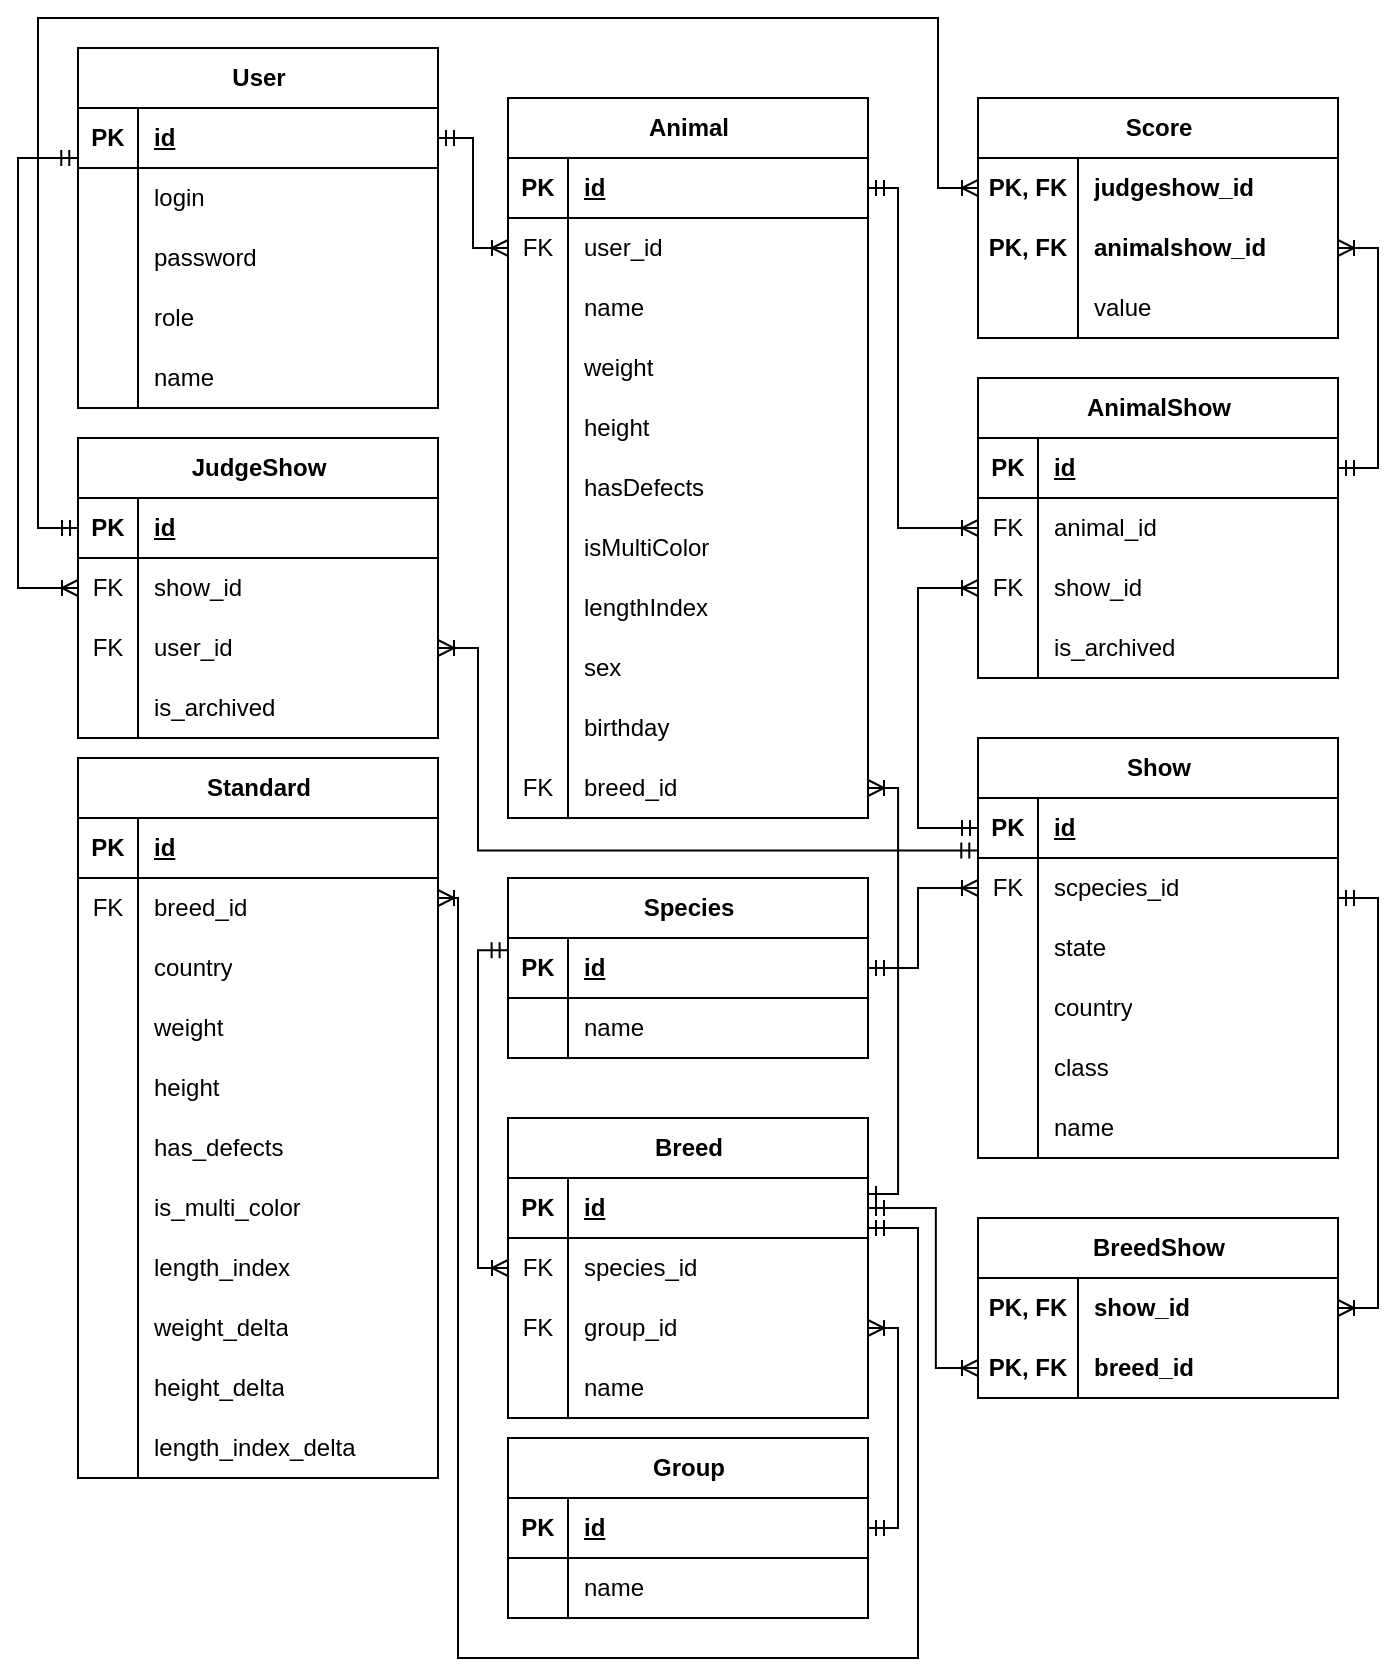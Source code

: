 <mxfile version="24.1.0" type="device">
  <diagram id="R2lEEEUBdFMjLlhIrx00" name="Page-1">
    <mxGraphModel dx="1434" dy="787" grid="1" gridSize="10" guides="1" tooltips="1" connect="1" arrows="1" fold="1" page="1" pageScale="1" pageWidth="850" pageHeight="1100" math="0" shadow="0" extFonts="Permanent Marker^https://fonts.googleapis.com/css?family=Permanent+Marker">
      <root>
        <mxCell id="0" />
        <mxCell id="1" parent="0" />
        <mxCell id="bUFUpTfk8zphQyU5zZAa-34" value="&lt;div&gt;Standard&lt;/div&gt;" style="shape=table;startSize=30;container=1;collapsible=1;childLayout=tableLayout;fixedRows=1;rowLines=0;fontStyle=1;align=center;resizeLast=1;html=1;" parent="1" vertex="1">
          <mxGeometry x="100" y="530" width="180" height="360" as="geometry" />
        </mxCell>
        <mxCell id="bUFUpTfk8zphQyU5zZAa-35" value="" style="shape=tableRow;horizontal=0;startSize=0;swimlaneHead=0;swimlaneBody=0;fillColor=none;collapsible=0;dropTarget=0;points=[[0,0.5],[1,0.5]];portConstraint=eastwest;top=0;left=0;right=0;bottom=1;" parent="bUFUpTfk8zphQyU5zZAa-34" vertex="1">
          <mxGeometry y="30" width="180" height="30" as="geometry" />
        </mxCell>
        <mxCell id="bUFUpTfk8zphQyU5zZAa-36" value="PK" style="shape=partialRectangle;connectable=0;fillColor=none;top=0;left=0;bottom=0;right=0;fontStyle=1;overflow=hidden;whiteSpace=wrap;html=1;" parent="bUFUpTfk8zphQyU5zZAa-35" vertex="1">
          <mxGeometry width="30" height="30" as="geometry">
            <mxRectangle width="30" height="30" as="alternateBounds" />
          </mxGeometry>
        </mxCell>
        <mxCell id="bUFUpTfk8zphQyU5zZAa-37" value="id" style="shape=partialRectangle;connectable=0;fillColor=none;top=0;left=0;bottom=0;right=0;align=left;spacingLeft=6;fontStyle=5;overflow=hidden;whiteSpace=wrap;html=1;" parent="bUFUpTfk8zphQyU5zZAa-35" vertex="1">
          <mxGeometry x="30" width="150" height="30" as="geometry">
            <mxRectangle width="150" height="30" as="alternateBounds" />
          </mxGeometry>
        </mxCell>
        <mxCell id="bUFUpTfk8zphQyU5zZAa-38" value="" style="shape=tableRow;horizontal=0;startSize=0;swimlaneHead=0;swimlaneBody=0;fillColor=none;collapsible=0;dropTarget=0;points=[[0,0.5],[1,0.5]];portConstraint=eastwest;top=0;left=0;right=0;bottom=0;" parent="bUFUpTfk8zphQyU5zZAa-34" vertex="1">
          <mxGeometry y="60" width="180" height="30" as="geometry" />
        </mxCell>
        <mxCell id="bUFUpTfk8zphQyU5zZAa-39" value="FK" style="shape=partialRectangle;connectable=0;fillColor=none;top=0;left=0;bottom=0;right=0;editable=1;overflow=hidden;whiteSpace=wrap;html=1;" parent="bUFUpTfk8zphQyU5zZAa-38" vertex="1">
          <mxGeometry width="30" height="30" as="geometry">
            <mxRectangle width="30" height="30" as="alternateBounds" />
          </mxGeometry>
        </mxCell>
        <mxCell id="bUFUpTfk8zphQyU5zZAa-40" value="breed_id" style="shape=partialRectangle;connectable=0;fillColor=none;top=0;left=0;bottom=0;right=0;align=left;spacingLeft=6;overflow=hidden;whiteSpace=wrap;html=1;" parent="bUFUpTfk8zphQyU5zZAa-38" vertex="1">
          <mxGeometry x="30" width="150" height="30" as="geometry">
            <mxRectangle width="150" height="30" as="alternateBounds" />
          </mxGeometry>
        </mxCell>
        <mxCell id="bUFUpTfk8zphQyU5zZAa-41" value="" style="shape=tableRow;horizontal=0;startSize=0;swimlaneHead=0;swimlaneBody=0;fillColor=none;collapsible=0;dropTarget=0;points=[[0,0.5],[1,0.5]];portConstraint=eastwest;top=0;left=0;right=0;bottom=0;" parent="bUFUpTfk8zphQyU5zZAa-34" vertex="1">
          <mxGeometry y="90" width="180" height="30" as="geometry" />
        </mxCell>
        <mxCell id="bUFUpTfk8zphQyU5zZAa-42" value="" style="shape=partialRectangle;connectable=0;fillColor=none;top=0;left=0;bottom=0;right=0;editable=1;overflow=hidden;whiteSpace=wrap;html=1;" parent="bUFUpTfk8zphQyU5zZAa-41" vertex="1">
          <mxGeometry width="30" height="30" as="geometry">
            <mxRectangle width="30" height="30" as="alternateBounds" />
          </mxGeometry>
        </mxCell>
        <mxCell id="bUFUpTfk8zphQyU5zZAa-43" value="country" style="shape=partialRectangle;connectable=0;fillColor=none;top=0;left=0;bottom=0;right=0;align=left;spacingLeft=6;overflow=hidden;whiteSpace=wrap;html=1;" parent="bUFUpTfk8zphQyU5zZAa-41" vertex="1">
          <mxGeometry x="30" width="150" height="30" as="geometry">
            <mxRectangle width="150" height="30" as="alternateBounds" />
          </mxGeometry>
        </mxCell>
        <mxCell id="bUFUpTfk8zphQyU5zZAa-44" value="" style="shape=tableRow;horizontal=0;startSize=0;swimlaneHead=0;swimlaneBody=0;fillColor=none;collapsible=0;dropTarget=0;points=[[0,0.5],[1,0.5]];portConstraint=eastwest;top=0;left=0;right=0;bottom=0;" parent="bUFUpTfk8zphQyU5zZAa-34" vertex="1">
          <mxGeometry y="120" width="180" height="30" as="geometry" />
        </mxCell>
        <mxCell id="bUFUpTfk8zphQyU5zZAa-45" value="" style="shape=partialRectangle;connectable=0;fillColor=none;top=0;left=0;bottom=0;right=0;editable=1;overflow=hidden;whiteSpace=wrap;html=1;" parent="bUFUpTfk8zphQyU5zZAa-44" vertex="1">
          <mxGeometry width="30" height="30" as="geometry">
            <mxRectangle width="30" height="30" as="alternateBounds" />
          </mxGeometry>
        </mxCell>
        <mxCell id="bUFUpTfk8zphQyU5zZAa-46" value="weight" style="shape=partialRectangle;connectable=0;fillColor=none;top=0;left=0;bottom=0;right=0;align=left;spacingLeft=6;overflow=hidden;whiteSpace=wrap;html=1;" parent="bUFUpTfk8zphQyU5zZAa-44" vertex="1">
          <mxGeometry x="30" width="150" height="30" as="geometry">
            <mxRectangle width="150" height="30" as="alternateBounds" />
          </mxGeometry>
        </mxCell>
        <mxCell id="bUFUpTfk8zphQyU5zZAa-50" value="" style="shape=tableRow;horizontal=0;startSize=0;swimlaneHead=0;swimlaneBody=0;fillColor=none;collapsible=0;dropTarget=0;points=[[0,0.5],[1,0.5]];portConstraint=eastwest;top=0;left=0;right=0;bottom=0;" parent="bUFUpTfk8zphQyU5zZAa-34" vertex="1">
          <mxGeometry y="150" width="180" height="30" as="geometry" />
        </mxCell>
        <mxCell id="bUFUpTfk8zphQyU5zZAa-51" value="" style="shape=partialRectangle;connectable=0;fillColor=none;top=0;left=0;bottom=0;right=0;editable=1;overflow=hidden;whiteSpace=wrap;html=1;" parent="bUFUpTfk8zphQyU5zZAa-50" vertex="1">
          <mxGeometry width="30" height="30" as="geometry">
            <mxRectangle width="30" height="30" as="alternateBounds" />
          </mxGeometry>
        </mxCell>
        <mxCell id="bUFUpTfk8zphQyU5zZAa-52" value="height" style="shape=partialRectangle;connectable=0;fillColor=none;top=0;left=0;bottom=0;right=0;align=left;spacingLeft=6;overflow=hidden;whiteSpace=wrap;html=1;" parent="bUFUpTfk8zphQyU5zZAa-50" vertex="1">
          <mxGeometry x="30" width="150" height="30" as="geometry">
            <mxRectangle width="150" height="30" as="alternateBounds" />
          </mxGeometry>
        </mxCell>
        <mxCell id="bUFUpTfk8zphQyU5zZAa-53" value="" style="shape=tableRow;horizontal=0;startSize=0;swimlaneHead=0;swimlaneBody=0;fillColor=none;collapsible=0;dropTarget=0;points=[[0,0.5],[1,0.5]];portConstraint=eastwest;top=0;left=0;right=0;bottom=0;" parent="bUFUpTfk8zphQyU5zZAa-34" vertex="1">
          <mxGeometry y="180" width="180" height="30" as="geometry" />
        </mxCell>
        <mxCell id="bUFUpTfk8zphQyU5zZAa-54" value="" style="shape=partialRectangle;connectable=0;fillColor=none;top=0;left=0;bottom=0;right=0;editable=1;overflow=hidden;whiteSpace=wrap;html=1;" parent="bUFUpTfk8zphQyU5zZAa-53" vertex="1">
          <mxGeometry width="30" height="30" as="geometry">
            <mxRectangle width="30" height="30" as="alternateBounds" />
          </mxGeometry>
        </mxCell>
        <mxCell id="bUFUpTfk8zphQyU5zZAa-55" value="has_defects" style="shape=partialRectangle;connectable=0;fillColor=none;top=0;left=0;bottom=0;right=0;align=left;spacingLeft=6;overflow=hidden;whiteSpace=wrap;html=1;" parent="bUFUpTfk8zphQyU5zZAa-53" vertex="1">
          <mxGeometry x="30" width="150" height="30" as="geometry">
            <mxRectangle width="150" height="30" as="alternateBounds" />
          </mxGeometry>
        </mxCell>
        <mxCell id="bUFUpTfk8zphQyU5zZAa-56" value="" style="shape=tableRow;horizontal=0;startSize=0;swimlaneHead=0;swimlaneBody=0;fillColor=none;collapsible=0;dropTarget=0;points=[[0,0.5],[1,0.5]];portConstraint=eastwest;top=0;left=0;right=0;bottom=0;" parent="bUFUpTfk8zphQyU5zZAa-34" vertex="1">
          <mxGeometry y="210" width="180" height="30" as="geometry" />
        </mxCell>
        <mxCell id="bUFUpTfk8zphQyU5zZAa-57" value="" style="shape=partialRectangle;connectable=0;fillColor=none;top=0;left=0;bottom=0;right=0;editable=1;overflow=hidden;whiteSpace=wrap;html=1;" parent="bUFUpTfk8zphQyU5zZAa-56" vertex="1">
          <mxGeometry width="30" height="30" as="geometry">
            <mxRectangle width="30" height="30" as="alternateBounds" />
          </mxGeometry>
        </mxCell>
        <mxCell id="bUFUpTfk8zphQyU5zZAa-58" value="is_multi_color" style="shape=partialRectangle;connectable=0;fillColor=none;top=0;left=0;bottom=0;right=0;align=left;spacingLeft=6;overflow=hidden;whiteSpace=wrap;html=1;" parent="bUFUpTfk8zphQyU5zZAa-56" vertex="1">
          <mxGeometry x="30" width="150" height="30" as="geometry">
            <mxRectangle width="150" height="30" as="alternateBounds" />
          </mxGeometry>
        </mxCell>
        <mxCell id="bUFUpTfk8zphQyU5zZAa-59" value="" style="shape=tableRow;horizontal=0;startSize=0;swimlaneHead=0;swimlaneBody=0;fillColor=none;collapsible=0;dropTarget=0;points=[[0,0.5],[1,0.5]];portConstraint=eastwest;top=0;left=0;right=0;bottom=0;" parent="bUFUpTfk8zphQyU5zZAa-34" vertex="1">
          <mxGeometry y="240" width="180" height="30" as="geometry" />
        </mxCell>
        <mxCell id="bUFUpTfk8zphQyU5zZAa-60" value="" style="shape=partialRectangle;connectable=0;fillColor=none;top=0;left=0;bottom=0;right=0;editable=1;overflow=hidden;whiteSpace=wrap;html=1;" parent="bUFUpTfk8zphQyU5zZAa-59" vertex="1">
          <mxGeometry width="30" height="30" as="geometry">
            <mxRectangle width="30" height="30" as="alternateBounds" />
          </mxGeometry>
        </mxCell>
        <mxCell id="bUFUpTfk8zphQyU5zZAa-61" value="length_index" style="shape=partialRectangle;connectable=0;fillColor=none;top=0;left=0;bottom=0;right=0;align=left;spacingLeft=6;overflow=hidden;whiteSpace=wrap;html=1;" parent="bUFUpTfk8zphQyU5zZAa-59" vertex="1">
          <mxGeometry x="30" width="150" height="30" as="geometry">
            <mxRectangle width="150" height="30" as="alternateBounds" />
          </mxGeometry>
        </mxCell>
        <mxCell id="bUFUpTfk8zphQyU5zZAa-62" value="" style="shape=tableRow;horizontal=0;startSize=0;swimlaneHead=0;swimlaneBody=0;fillColor=none;collapsible=0;dropTarget=0;points=[[0,0.5],[1,0.5]];portConstraint=eastwest;top=0;left=0;right=0;bottom=0;" parent="bUFUpTfk8zphQyU5zZAa-34" vertex="1">
          <mxGeometry y="270" width="180" height="30" as="geometry" />
        </mxCell>
        <mxCell id="bUFUpTfk8zphQyU5zZAa-63" value="" style="shape=partialRectangle;connectable=0;fillColor=none;top=0;left=0;bottom=0;right=0;editable=1;overflow=hidden;whiteSpace=wrap;html=1;" parent="bUFUpTfk8zphQyU5zZAa-62" vertex="1">
          <mxGeometry width="30" height="30" as="geometry">
            <mxRectangle width="30" height="30" as="alternateBounds" />
          </mxGeometry>
        </mxCell>
        <mxCell id="bUFUpTfk8zphQyU5zZAa-64" value="weight_delta" style="shape=partialRectangle;connectable=0;fillColor=none;top=0;left=0;bottom=0;right=0;align=left;spacingLeft=6;overflow=hidden;whiteSpace=wrap;html=1;" parent="bUFUpTfk8zphQyU5zZAa-62" vertex="1">
          <mxGeometry x="30" width="150" height="30" as="geometry">
            <mxRectangle width="150" height="30" as="alternateBounds" />
          </mxGeometry>
        </mxCell>
        <mxCell id="bUFUpTfk8zphQyU5zZAa-65" value="" style="shape=tableRow;horizontal=0;startSize=0;swimlaneHead=0;swimlaneBody=0;fillColor=none;collapsible=0;dropTarget=0;points=[[0,0.5],[1,0.5]];portConstraint=eastwest;top=0;left=0;right=0;bottom=0;" parent="bUFUpTfk8zphQyU5zZAa-34" vertex="1">
          <mxGeometry y="300" width="180" height="30" as="geometry" />
        </mxCell>
        <mxCell id="bUFUpTfk8zphQyU5zZAa-66" value="" style="shape=partialRectangle;connectable=0;fillColor=none;top=0;left=0;bottom=0;right=0;editable=1;overflow=hidden;whiteSpace=wrap;html=1;" parent="bUFUpTfk8zphQyU5zZAa-65" vertex="1">
          <mxGeometry width="30" height="30" as="geometry">
            <mxRectangle width="30" height="30" as="alternateBounds" />
          </mxGeometry>
        </mxCell>
        <mxCell id="bUFUpTfk8zphQyU5zZAa-67" value="height_delta" style="shape=partialRectangle;connectable=0;fillColor=none;top=0;left=0;bottom=0;right=0;align=left;spacingLeft=6;overflow=hidden;whiteSpace=wrap;html=1;" parent="bUFUpTfk8zphQyU5zZAa-65" vertex="1">
          <mxGeometry x="30" width="150" height="30" as="geometry">
            <mxRectangle width="150" height="30" as="alternateBounds" />
          </mxGeometry>
        </mxCell>
        <mxCell id="bUFUpTfk8zphQyU5zZAa-68" value="" style="shape=tableRow;horizontal=0;startSize=0;swimlaneHead=0;swimlaneBody=0;fillColor=none;collapsible=0;dropTarget=0;points=[[0,0.5],[1,0.5]];portConstraint=eastwest;top=0;left=0;right=0;bottom=0;" parent="bUFUpTfk8zphQyU5zZAa-34" vertex="1">
          <mxGeometry y="330" width="180" height="30" as="geometry" />
        </mxCell>
        <mxCell id="bUFUpTfk8zphQyU5zZAa-69" value="" style="shape=partialRectangle;connectable=0;fillColor=none;top=0;left=0;bottom=0;right=0;editable=1;overflow=hidden;whiteSpace=wrap;html=1;" parent="bUFUpTfk8zphQyU5zZAa-68" vertex="1">
          <mxGeometry width="30" height="30" as="geometry">
            <mxRectangle width="30" height="30" as="alternateBounds" />
          </mxGeometry>
        </mxCell>
        <mxCell id="bUFUpTfk8zphQyU5zZAa-70" value="length_index_delta" style="shape=partialRectangle;connectable=0;fillColor=none;top=0;left=0;bottom=0;right=0;align=left;spacingLeft=6;overflow=hidden;whiteSpace=wrap;html=1;" parent="bUFUpTfk8zphQyU5zZAa-68" vertex="1">
          <mxGeometry x="30" width="150" height="30" as="geometry">
            <mxRectangle width="150" height="30" as="alternateBounds" />
          </mxGeometry>
        </mxCell>
        <mxCell id="bUFUpTfk8zphQyU5zZAa-71" value="&lt;div&gt;Animal&lt;/div&gt;" style="shape=table;startSize=30;container=1;collapsible=1;childLayout=tableLayout;fixedRows=1;rowLines=0;fontStyle=1;align=center;resizeLast=1;html=1;" parent="1" vertex="1">
          <mxGeometry x="315" y="200" width="180" height="360" as="geometry" />
        </mxCell>
        <mxCell id="bUFUpTfk8zphQyU5zZAa-72" value="" style="shape=tableRow;horizontal=0;startSize=0;swimlaneHead=0;swimlaneBody=0;fillColor=none;collapsible=0;dropTarget=0;points=[[0,0.5],[1,0.5]];portConstraint=eastwest;top=0;left=0;right=0;bottom=1;" parent="bUFUpTfk8zphQyU5zZAa-71" vertex="1">
          <mxGeometry y="30" width="180" height="30" as="geometry" />
        </mxCell>
        <mxCell id="bUFUpTfk8zphQyU5zZAa-73" value="PK" style="shape=partialRectangle;connectable=0;fillColor=none;top=0;left=0;bottom=0;right=0;fontStyle=1;overflow=hidden;whiteSpace=wrap;html=1;" parent="bUFUpTfk8zphQyU5zZAa-72" vertex="1">
          <mxGeometry width="30" height="30" as="geometry">
            <mxRectangle width="30" height="30" as="alternateBounds" />
          </mxGeometry>
        </mxCell>
        <mxCell id="bUFUpTfk8zphQyU5zZAa-74" value="id" style="shape=partialRectangle;connectable=0;fillColor=none;top=0;left=0;bottom=0;right=0;align=left;spacingLeft=6;fontStyle=5;overflow=hidden;whiteSpace=wrap;html=1;" parent="bUFUpTfk8zphQyU5zZAa-72" vertex="1">
          <mxGeometry x="30" width="150" height="30" as="geometry">
            <mxRectangle width="150" height="30" as="alternateBounds" />
          </mxGeometry>
        </mxCell>
        <mxCell id="bUFUpTfk8zphQyU5zZAa-78" value="" style="shape=tableRow;horizontal=0;startSize=0;swimlaneHead=0;swimlaneBody=0;fillColor=none;collapsible=0;dropTarget=0;points=[[0,0.5],[1,0.5]];portConstraint=eastwest;top=0;left=0;right=0;bottom=0;" parent="bUFUpTfk8zphQyU5zZAa-71" vertex="1">
          <mxGeometry y="60" width="180" height="30" as="geometry" />
        </mxCell>
        <mxCell id="bUFUpTfk8zphQyU5zZAa-79" value="FK" style="shape=partialRectangle;connectable=0;fillColor=none;top=0;left=0;bottom=0;right=0;editable=1;overflow=hidden;whiteSpace=wrap;html=1;" parent="bUFUpTfk8zphQyU5zZAa-78" vertex="1">
          <mxGeometry width="30" height="30" as="geometry">
            <mxRectangle width="30" height="30" as="alternateBounds" />
          </mxGeometry>
        </mxCell>
        <mxCell id="bUFUpTfk8zphQyU5zZAa-80" value="user_id" style="shape=partialRectangle;connectable=0;fillColor=none;top=0;left=0;bottom=0;right=0;align=left;spacingLeft=6;overflow=hidden;whiteSpace=wrap;html=1;" parent="bUFUpTfk8zphQyU5zZAa-78" vertex="1">
          <mxGeometry x="30" width="150" height="30" as="geometry">
            <mxRectangle width="150" height="30" as="alternateBounds" />
          </mxGeometry>
        </mxCell>
        <mxCell id="bUFUpTfk8zphQyU5zZAa-303" value="" style="shape=tableRow;horizontal=0;startSize=0;swimlaneHead=0;swimlaneBody=0;fillColor=none;collapsible=0;dropTarget=0;points=[[0,0.5],[1,0.5]];portConstraint=eastwest;top=0;left=0;right=0;bottom=0;" parent="bUFUpTfk8zphQyU5zZAa-71" vertex="1">
          <mxGeometry y="90" width="180" height="30" as="geometry" />
        </mxCell>
        <mxCell id="bUFUpTfk8zphQyU5zZAa-304" value="" style="shape=partialRectangle;connectable=0;fillColor=none;top=0;left=0;bottom=0;right=0;editable=1;overflow=hidden;whiteSpace=wrap;html=1;" parent="bUFUpTfk8zphQyU5zZAa-303" vertex="1">
          <mxGeometry width="30" height="30" as="geometry">
            <mxRectangle width="30" height="30" as="alternateBounds" />
          </mxGeometry>
        </mxCell>
        <mxCell id="bUFUpTfk8zphQyU5zZAa-305" value="name" style="shape=partialRectangle;connectable=0;fillColor=none;top=0;left=0;bottom=0;right=0;align=left;spacingLeft=6;overflow=hidden;whiteSpace=wrap;html=1;" parent="bUFUpTfk8zphQyU5zZAa-303" vertex="1">
          <mxGeometry x="30" width="150" height="30" as="geometry">
            <mxRectangle width="150" height="30" as="alternateBounds" />
          </mxGeometry>
        </mxCell>
        <mxCell id="bUFUpTfk8zphQyU5zZAa-81" value="" style="shape=tableRow;horizontal=0;startSize=0;swimlaneHead=0;swimlaneBody=0;fillColor=none;collapsible=0;dropTarget=0;points=[[0,0.5],[1,0.5]];portConstraint=eastwest;top=0;left=0;right=0;bottom=0;" parent="bUFUpTfk8zphQyU5zZAa-71" vertex="1">
          <mxGeometry y="120" width="180" height="30" as="geometry" />
        </mxCell>
        <mxCell id="bUFUpTfk8zphQyU5zZAa-82" value="" style="shape=partialRectangle;connectable=0;fillColor=none;top=0;left=0;bottom=0;right=0;editable=1;overflow=hidden;whiteSpace=wrap;html=1;" parent="bUFUpTfk8zphQyU5zZAa-81" vertex="1">
          <mxGeometry width="30" height="30" as="geometry">
            <mxRectangle width="30" height="30" as="alternateBounds" />
          </mxGeometry>
        </mxCell>
        <mxCell id="bUFUpTfk8zphQyU5zZAa-83" value="weight" style="shape=partialRectangle;connectable=0;fillColor=none;top=0;left=0;bottom=0;right=0;align=left;spacingLeft=6;overflow=hidden;whiteSpace=wrap;html=1;" parent="bUFUpTfk8zphQyU5zZAa-81" vertex="1">
          <mxGeometry x="30" width="150" height="30" as="geometry">
            <mxRectangle width="150" height="30" as="alternateBounds" />
          </mxGeometry>
        </mxCell>
        <mxCell id="bUFUpTfk8zphQyU5zZAa-84" value="" style="shape=tableRow;horizontal=0;startSize=0;swimlaneHead=0;swimlaneBody=0;fillColor=none;collapsible=0;dropTarget=0;points=[[0,0.5],[1,0.5]];portConstraint=eastwest;top=0;left=0;right=0;bottom=0;" parent="bUFUpTfk8zphQyU5zZAa-71" vertex="1">
          <mxGeometry y="150" width="180" height="30" as="geometry" />
        </mxCell>
        <mxCell id="bUFUpTfk8zphQyU5zZAa-85" value="" style="shape=partialRectangle;connectable=0;fillColor=none;top=0;left=0;bottom=0;right=0;editable=1;overflow=hidden;whiteSpace=wrap;html=1;" parent="bUFUpTfk8zphQyU5zZAa-84" vertex="1">
          <mxGeometry width="30" height="30" as="geometry">
            <mxRectangle width="30" height="30" as="alternateBounds" />
          </mxGeometry>
        </mxCell>
        <mxCell id="bUFUpTfk8zphQyU5zZAa-86" value="height" style="shape=partialRectangle;connectable=0;fillColor=none;top=0;left=0;bottom=0;right=0;align=left;spacingLeft=6;overflow=hidden;whiteSpace=wrap;html=1;" parent="bUFUpTfk8zphQyU5zZAa-84" vertex="1">
          <mxGeometry x="30" width="150" height="30" as="geometry">
            <mxRectangle width="150" height="30" as="alternateBounds" />
          </mxGeometry>
        </mxCell>
        <mxCell id="bUFUpTfk8zphQyU5zZAa-87" value="" style="shape=tableRow;horizontal=0;startSize=0;swimlaneHead=0;swimlaneBody=0;fillColor=none;collapsible=0;dropTarget=0;points=[[0,0.5],[1,0.5]];portConstraint=eastwest;top=0;left=0;right=0;bottom=0;" parent="bUFUpTfk8zphQyU5zZAa-71" vertex="1">
          <mxGeometry y="180" width="180" height="30" as="geometry" />
        </mxCell>
        <mxCell id="bUFUpTfk8zphQyU5zZAa-88" value="" style="shape=partialRectangle;connectable=0;fillColor=none;top=0;left=0;bottom=0;right=0;editable=1;overflow=hidden;whiteSpace=wrap;html=1;" parent="bUFUpTfk8zphQyU5zZAa-87" vertex="1">
          <mxGeometry width="30" height="30" as="geometry">
            <mxRectangle width="30" height="30" as="alternateBounds" />
          </mxGeometry>
        </mxCell>
        <mxCell id="bUFUpTfk8zphQyU5zZAa-89" value="hasDefects" style="shape=partialRectangle;connectable=0;fillColor=none;top=0;left=0;bottom=0;right=0;align=left;spacingLeft=6;overflow=hidden;whiteSpace=wrap;html=1;" parent="bUFUpTfk8zphQyU5zZAa-87" vertex="1">
          <mxGeometry x="30" width="150" height="30" as="geometry">
            <mxRectangle width="150" height="30" as="alternateBounds" />
          </mxGeometry>
        </mxCell>
        <mxCell id="bUFUpTfk8zphQyU5zZAa-90" value="" style="shape=tableRow;horizontal=0;startSize=0;swimlaneHead=0;swimlaneBody=0;fillColor=none;collapsible=0;dropTarget=0;points=[[0,0.5],[1,0.5]];portConstraint=eastwest;top=0;left=0;right=0;bottom=0;" parent="bUFUpTfk8zphQyU5zZAa-71" vertex="1">
          <mxGeometry y="210" width="180" height="30" as="geometry" />
        </mxCell>
        <mxCell id="bUFUpTfk8zphQyU5zZAa-91" value="" style="shape=partialRectangle;connectable=0;fillColor=none;top=0;left=0;bottom=0;right=0;editable=1;overflow=hidden;whiteSpace=wrap;html=1;" parent="bUFUpTfk8zphQyU5zZAa-90" vertex="1">
          <mxGeometry width="30" height="30" as="geometry">
            <mxRectangle width="30" height="30" as="alternateBounds" />
          </mxGeometry>
        </mxCell>
        <mxCell id="bUFUpTfk8zphQyU5zZAa-92" value="isMultiColor" style="shape=partialRectangle;connectable=0;fillColor=none;top=0;left=0;bottom=0;right=0;align=left;spacingLeft=6;overflow=hidden;whiteSpace=wrap;html=1;" parent="bUFUpTfk8zphQyU5zZAa-90" vertex="1">
          <mxGeometry x="30" width="150" height="30" as="geometry">
            <mxRectangle width="150" height="30" as="alternateBounds" />
          </mxGeometry>
        </mxCell>
        <mxCell id="bUFUpTfk8zphQyU5zZAa-93" value="" style="shape=tableRow;horizontal=0;startSize=0;swimlaneHead=0;swimlaneBody=0;fillColor=none;collapsible=0;dropTarget=0;points=[[0,0.5],[1,0.5]];portConstraint=eastwest;top=0;left=0;right=0;bottom=0;" parent="bUFUpTfk8zphQyU5zZAa-71" vertex="1">
          <mxGeometry y="240" width="180" height="30" as="geometry" />
        </mxCell>
        <mxCell id="bUFUpTfk8zphQyU5zZAa-94" value="" style="shape=partialRectangle;connectable=0;fillColor=none;top=0;left=0;bottom=0;right=0;editable=1;overflow=hidden;whiteSpace=wrap;html=1;" parent="bUFUpTfk8zphQyU5zZAa-93" vertex="1">
          <mxGeometry width="30" height="30" as="geometry">
            <mxRectangle width="30" height="30" as="alternateBounds" />
          </mxGeometry>
        </mxCell>
        <mxCell id="bUFUpTfk8zphQyU5zZAa-95" value="lengthIndex" style="shape=partialRectangle;connectable=0;fillColor=none;top=0;left=0;bottom=0;right=0;align=left;spacingLeft=6;overflow=hidden;whiteSpace=wrap;html=1;" parent="bUFUpTfk8zphQyU5zZAa-93" vertex="1">
          <mxGeometry x="30" width="150" height="30" as="geometry">
            <mxRectangle width="150" height="30" as="alternateBounds" />
          </mxGeometry>
        </mxCell>
        <mxCell id="bUFUpTfk8zphQyU5zZAa-96" value="" style="shape=tableRow;horizontal=0;startSize=0;swimlaneHead=0;swimlaneBody=0;fillColor=none;collapsible=0;dropTarget=0;points=[[0,0.5],[1,0.5]];portConstraint=eastwest;top=0;left=0;right=0;bottom=0;" parent="bUFUpTfk8zphQyU5zZAa-71" vertex="1">
          <mxGeometry y="270" width="180" height="30" as="geometry" />
        </mxCell>
        <mxCell id="bUFUpTfk8zphQyU5zZAa-97" value="" style="shape=partialRectangle;connectable=0;fillColor=none;top=0;left=0;bottom=0;right=0;editable=1;overflow=hidden;whiteSpace=wrap;html=1;" parent="bUFUpTfk8zphQyU5zZAa-96" vertex="1">
          <mxGeometry width="30" height="30" as="geometry">
            <mxRectangle width="30" height="30" as="alternateBounds" />
          </mxGeometry>
        </mxCell>
        <mxCell id="bUFUpTfk8zphQyU5zZAa-98" value="sex" style="shape=partialRectangle;connectable=0;fillColor=none;top=0;left=0;bottom=0;right=0;align=left;spacingLeft=6;overflow=hidden;whiteSpace=wrap;html=1;" parent="bUFUpTfk8zphQyU5zZAa-96" vertex="1">
          <mxGeometry x="30" width="150" height="30" as="geometry">
            <mxRectangle width="150" height="30" as="alternateBounds" />
          </mxGeometry>
        </mxCell>
        <mxCell id="bUFUpTfk8zphQyU5zZAa-99" value="" style="shape=tableRow;horizontal=0;startSize=0;swimlaneHead=0;swimlaneBody=0;fillColor=none;collapsible=0;dropTarget=0;points=[[0,0.5],[1,0.5]];portConstraint=eastwest;top=0;left=0;right=0;bottom=0;" parent="bUFUpTfk8zphQyU5zZAa-71" vertex="1">
          <mxGeometry y="300" width="180" height="30" as="geometry" />
        </mxCell>
        <mxCell id="bUFUpTfk8zphQyU5zZAa-100" value="" style="shape=partialRectangle;connectable=0;fillColor=none;top=0;left=0;bottom=0;right=0;editable=1;overflow=hidden;whiteSpace=wrap;html=1;" parent="bUFUpTfk8zphQyU5zZAa-99" vertex="1">
          <mxGeometry width="30" height="30" as="geometry">
            <mxRectangle width="30" height="30" as="alternateBounds" />
          </mxGeometry>
        </mxCell>
        <mxCell id="bUFUpTfk8zphQyU5zZAa-101" value="birthday" style="shape=partialRectangle;connectable=0;fillColor=none;top=0;left=0;bottom=0;right=0;align=left;spacingLeft=6;overflow=hidden;whiteSpace=wrap;html=1;" parent="bUFUpTfk8zphQyU5zZAa-99" vertex="1">
          <mxGeometry x="30" width="150" height="30" as="geometry">
            <mxRectangle width="150" height="30" as="alternateBounds" />
          </mxGeometry>
        </mxCell>
        <mxCell id="LnCJcRoZF6rApb8IrTAH-2" value="" style="shape=tableRow;horizontal=0;startSize=0;swimlaneHead=0;swimlaneBody=0;fillColor=none;collapsible=0;dropTarget=0;points=[[0,0.5],[1,0.5]];portConstraint=eastwest;top=0;left=0;right=0;bottom=0;" parent="bUFUpTfk8zphQyU5zZAa-71" vertex="1">
          <mxGeometry y="330" width="180" height="30" as="geometry" />
        </mxCell>
        <mxCell id="LnCJcRoZF6rApb8IrTAH-3" value="FK" style="shape=partialRectangle;connectable=0;fillColor=none;top=0;left=0;bottom=0;right=0;editable=1;overflow=hidden;whiteSpace=wrap;html=1;" parent="LnCJcRoZF6rApb8IrTAH-2" vertex="1">
          <mxGeometry width="30" height="30" as="geometry">
            <mxRectangle width="30" height="30" as="alternateBounds" />
          </mxGeometry>
        </mxCell>
        <mxCell id="LnCJcRoZF6rApb8IrTAH-4" value="breed_id" style="shape=partialRectangle;connectable=0;fillColor=none;top=0;left=0;bottom=0;right=0;align=left;spacingLeft=6;overflow=hidden;whiteSpace=wrap;html=1;" parent="LnCJcRoZF6rApb8IrTAH-2" vertex="1">
          <mxGeometry x="30" width="150" height="30" as="geometry">
            <mxRectangle width="150" height="30" as="alternateBounds" />
          </mxGeometry>
        </mxCell>
        <mxCell id="bUFUpTfk8zphQyU5zZAa-105" value="User" style="shape=table;startSize=30;container=1;collapsible=1;childLayout=tableLayout;fixedRows=1;rowLines=0;fontStyle=1;align=center;resizeLast=1;html=1;" parent="1" vertex="1">
          <mxGeometry x="100" y="175" width="180" height="180" as="geometry" />
        </mxCell>
        <mxCell id="bUFUpTfk8zphQyU5zZAa-106" value="" style="shape=tableRow;horizontal=0;startSize=0;swimlaneHead=0;swimlaneBody=0;fillColor=none;collapsible=0;dropTarget=0;points=[[0,0.5],[1,0.5]];portConstraint=eastwest;top=0;left=0;right=0;bottom=1;" parent="bUFUpTfk8zphQyU5zZAa-105" vertex="1">
          <mxGeometry y="30" width="180" height="30" as="geometry" />
        </mxCell>
        <mxCell id="bUFUpTfk8zphQyU5zZAa-107" value="PK" style="shape=partialRectangle;connectable=0;fillColor=none;top=0;left=0;bottom=0;right=0;fontStyle=1;overflow=hidden;whiteSpace=wrap;html=1;" parent="bUFUpTfk8zphQyU5zZAa-106" vertex="1">
          <mxGeometry width="30" height="30" as="geometry">
            <mxRectangle width="30" height="30" as="alternateBounds" />
          </mxGeometry>
        </mxCell>
        <mxCell id="bUFUpTfk8zphQyU5zZAa-108" value="id" style="shape=partialRectangle;connectable=0;fillColor=none;top=0;left=0;bottom=0;right=0;align=left;spacingLeft=6;fontStyle=5;overflow=hidden;whiteSpace=wrap;html=1;" parent="bUFUpTfk8zphQyU5zZAa-106" vertex="1">
          <mxGeometry x="30" width="150" height="30" as="geometry">
            <mxRectangle width="150" height="30" as="alternateBounds" />
          </mxGeometry>
        </mxCell>
        <mxCell id="bUFUpTfk8zphQyU5zZAa-109" value="" style="shape=tableRow;horizontal=0;startSize=0;swimlaneHead=0;swimlaneBody=0;fillColor=none;collapsible=0;dropTarget=0;points=[[0,0.5],[1,0.5]];portConstraint=eastwest;top=0;left=0;right=0;bottom=0;" parent="bUFUpTfk8zphQyU5zZAa-105" vertex="1">
          <mxGeometry y="60" width="180" height="30" as="geometry" />
        </mxCell>
        <mxCell id="bUFUpTfk8zphQyU5zZAa-110" value="" style="shape=partialRectangle;connectable=0;fillColor=none;top=0;left=0;bottom=0;right=0;editable=1;overflow=hidden;whiteSpace=wrap;html=1;" parent="bUFUpTfk8zphQyU5zZAa-109" vertex="1">
          <mxGeometry width="30" height="30" as="geometry">
            <mxRectangle width="30" height="30" as="alternateBounds" />
          </mxGeometry>
        </mxCell>
        <mxCell id="bUFUpTfk8zphQyU5zZAa-111" value="login" style="shape=partialRectangle;connectable=0;fillColor=none;top=0;left=0;bottom=0;right=0;align=left;spacingLeft=6;overflow=hidden;whiteSpace=wrap;html=1;" parent="bUFUpTfk8zphQyU5zZAa-109" vertex="1">
          <mxGeometry x="30" width="150" height="30" as="geometry">
            <mxRectangle width="150" height="30" as="alternateBounds" />
          </mxGeometry>
        </mxCell>
        <mxCell id="bUFUpTfk8zphQyU5zZAa-112" value="" style="shape=tableRow;horizontal=0;startSize=0;swimlaneHead=0;swimlaneBody=0;fillColor=none;collapsible=0;dropTarget=0;points=[[0,0.5],[1,0.5]];portConstraint=eastwest;top=0;left=0;right=0;bottom=0;" parent="bUFUpTfk8zphQyU5zZAa-105" vertex="1">
          <mxGeometry y="90" width="180" height="30" as="geometry" />
        </mxCell>
        <mxCell id="bUFUpTfk8zphQyU5zZAa-113" value="" style="shape=partialRectangle;connectable=0;fillColor=none;top=0;left=0;bottom=0;right=0;editable=1;overflow=hidden;whiteSpace=wrap;html=1;" parent="bUFUpTfk8zphQyU5zZAa-112" vertex="1">
          <mxGeometry width="30" height="30" as="geometry">
            <mxRectangle width="30" height="30" as="alternateBounds" />
          </mxGeometry>
        </mxCell>
        <mxCell id="bUFUpTfk8zphQyU5zZAa-114" value="password" style="shape=partialRectangle;connectable=0;fillColor=none;top=0;left=0;bottom=0;right=0;align=left;spacingLeft=6;overflow=hidden;whiteSpace=wrap;html=1;" parent="bUFUpTfk8zphQyU5zZAa-112" vertex="1">
          <mxGeometry x="30" width="150" height="30" as="geometry">
            <mxRectangle width="150" height="30" as="alternateBounds" />
          </mxGeometry>
        </mxCell>
        <mxCell id="bUFUpTfk8zphQyU5zZAa-115" value="" style="shape=tableRow;horizontal=0;startSize=0;swimlaneHead=0;swimlaneBody=0;fillColor=none;collapsible=0;dropTarget=0;points=[[0,0.5],[1,0.5]];portConstraint=eastwest;top=0;left=0;right=0;bottom=0;" parent="bUFUpTfk8zphQyU5zZAa-105" vertex="1">
          <mxGeometry y="120" width="180" height="30" as="geometry" />
        </mxCell>
        <mxCell id="bUFUpTfk8zphQyU5zZAa-116" value="" style="shape=partialRectangle;connectable=0;fillColor=none;top=0;left=0;bottom=0;right=0;editable=1;overflow=hidden;whiteSpace=wrap;html=1;" parent="bUFUpTfk8zphQyU5zZAa-115" vertex="1">
          <mxGeometry width="30" height="30" as="geometry">
            <mxRectangle width="30" height="30" as="alternateBounds" />
          </mxGeometry>
        </mxCell>
        <mxCell id="bUFUpTfk8zphQyU5zZAa-117" value="role" style="shape=partialRectangle;connectable=0;fillColor=none;top=0;left=0;bottom=0;right=0;align=left;spacingLeft=6;overflow=hidden;whiteSpace=wrap;html=1;" parent="bUFUpTfk8zphQyU5zZAa-115" vertex="1">
          <mxGeometry x="30" width="150" height="30" as="geometry">
            <mxRectangle width="150" height="30" as="alternateBounds" />
          </mxGeometry>
        </mxCell>
        <mxCell id="bUFUpTfk8zphQyU5zZAa-118" value="" style="shape=tableRow;horizontal=0;startSize=0;swimlaneHead=0;swimlaneBody=0;fillColor=none;collapsible=0;dropTarget=0;points=[[0,0.5],[1,0.5]];portConstraint=eastwest;top=0;left=0;right=0;bottom=0;" parent="bUFUpTfk8zphQyU5zZAa-105" vertex="1">
          <mxGeometry y="150" width="180" height="30" as="geometry" />
        </mxCell>
        <mxCell id="bUFUpTfk8zphQyU5zZAa-119" value="" style="shape=partialRectangle;connectable=0;fillColor=none;top=0;left=0;bottom=0;right=0;editable=1;overflow=hidden;whiteSpace=wrap;html=1;" parent="bUFUpTfk8zphQyU5zZAa-118" vertex="1">
          <mxGeometry width="30" height="30" as="geometry">
            <mxRectangle width="30" height="30" as="alternateBounds" />
          </mxGeometry>
        </mxCell>
        <mxCell id="bUFUpTfk8zphQyU5zZAa-120" value="name" style="shape=partialRectangle;connectable=0;fillColor=none;top=0;left=0;bottom=0;right=0;align=left;spacingLeft=6;overflow=hidden;whiteSpace=wrap;html=1;" parent="bUFUpTfk8zphQyU5zZAa-118" vertex="1">
          <mxGeometry x="30" width="150" height="30" as="geometry">
            <mxRectangle width="150" height="30" as="alternateBounds" />
          </mxGeometry>
        </mxCell>
        <mxCell id="bUFUpTfk8zphQyU5zZAa-133" value="Show" style="shape=table;startSize=30;container=1;collapsible=1;childLayout=tableLayout;fixedRows=1;rowLines=0;fontStyle=1;align=center;resizeLast=1;html=1;" parent="1" vertex="1">
          <mxGeometry x="550" y="520" width="180" height="210" as="geometry" />
        </mxCell>
        <mxCell id="bUFUpTfk8zphQyU5zZAa-134" value="" style="shape=tableRow;horizontal=0;startSize=0;swimlaneHead=0;swimlaneBody=0;fillColor=none;collapsible=0;dropTarget=0;points=[[0,0.5],[1,0.5]];portConstraint=eastwest;top=0;left=0;right=0;bottom=1;" parent="bUFUpTfk8zphQyU5zZAa-133" vertex="1">
          <mxGeometry y="30" width="180" height="30" as="geometry" />
        </mxCell>
        <mxCell id="bUFUpTfk8zphQyU5zZAa-135" value="PK" style="shape=partialRectangle;connectable=0;fillColor=none;top=0;left=0;bottom=0;right=0;fontStyle=1;overflow=hidden;whiteSpace=wrap;html=1;" parent="bUFUpTfk8zphQyU5zZAa-134" vertex="1">
          <mxGeometry width="30" height="30" as="geometry">
            <mxRectangle width="30" height="30" as="alternateBounds" />
          </mxGeometry>
        </mxCell>
        <mxCell id="bUFUpTfk8zphQyU5zZAa-136" value="id" style="shape=partialRectangle;connectable=0;fillColor=none;top=0;left=0;bottom=0;right=0;align=left;spacingLeft=6;fontStyle=5;overflow=hidden;whiteSpace=wrap;html=1;" parent="bUFUpTfk8zphQyU5zZAa-134" vertex="1">
          <mxGeometry x="30" width="150" height="30" as="geometry">
            <mxRectangle width="150" height="30" as="alternateBounds" />
          </mxGeometry>
        </mxCell>
        <mxCell id="bUFUpTfk8zphQyU5zZAa-137" value="" style="shape=tableRow;horizontal=0;startSize=0;swimlaneHead=0;swimlaneBody=0;fillColor=none;collapsible=0;dropTarget=0;points=[[0,0.5],[1,0.5]];portConstraint=eastwest;top=0;left=0;right=0;bottom=0;" parent="bUFUpTfk8zphQyU5zZAa-133" vertex="1">
          <mxGeometry y="60" width="180" height="30" as="geometry" />
        </mxCell>
        <mxCell id="bUFUpTfk8zphQyU5zZAa-138" value="FK" style="shape=partialRectangle;connectable=0;fillColor=none;top=0;left=0;bottom=0;right=0;editable=1;overflow=hidden;whiteSpace=wrap;html=1;" parent="bUFUpTfk8zphQyU5zZAa-137" vertex="1">
          <mxGeometry width="30" height="30" as="geometry">
            <mxRectangle width="30" height="30" as="alternateBounds" />
          </mxGeometry>
        </mxCell>
        <mxCell id="bUFUpTfk8zphQyU5zZAa-139" value="scpecies_id" style="shape=partialRectangle;connectable=0;fillColor=none;top=0;left=0;bottom=0;right=0;align=left;spacingLeft=6;overflow=hidden;whiteSpace=wrap;html=1;" parent="bUFUpTfk8zphQyU5zZAa-137" vertex="1">
          <mxGeometry x="30" width="150" height="30" as="geometry">
            <mxRectangle width="150" height="30" as="alternateBounds" />
          </mxGeometry>
        </mxCell>
        <mxCell id="Wf2ku7-DBUjka4WumqQd-11" value="" style="shape=tableRow;horizontal=0;startSize=0;swimlaneHead=0;swimlaneBody=0;fillColor=none;collapsible=0;dropTarget=0;points=[[0,0.5],[1,0.5]];portConstraint=eastwest;top=0;left=0;right=0;bottom=0;" parent="bUFUpTfk8zphQyU5zZAa-133" vertex="1">
          <mxGeometry y="90" width="180" height="30" as="geometry" />
        </mxCell>
        <mxCell id="Wf2ku7-DBUjka4WumqQd-12" value="" style="shape=partialRectangle;connectable=0;fillColor=none;top=0;left=0;bottom=0;right=0;editable=1;overflow=hidden;whiteSpace=wrap;html=1;" parent="Wf2ku7-DBUjka4WumqQd-11" vertex="1">
          <mxGeometry width="30" height="30" as="geometry">
            <mxRectangle width="30" height="30" as="alternateBounds" />
          </mxGeometry>
        </mxCell>
        <mxCell id="Wf2ku7-DBUjka4WumqQd-13" value="state" style="shape=partialRectangle;connectable=0;fillColor=none;top=0;left=0;bottom=0;right=0;align=left;spacingLeft=6;overflow=hidden;whiteSpace=wrap;html=1;" parent="Wf2ku7-DBUjka4WumqQd-11" vertex="1">
          <mxGeometry x="30" width="150" height="30" as="geometry">
            <mxRectangle width="150" height="30" as="alternateBounds" />
          </mxGeometry>
        </mxCell>
        <mxCell id="bUFUpTfk8zphQyU5zZAa-140" value="" style="shape=tableRow;horizontal=0;startSize=0;swimlaneHead=0;swimlaneBody=0;fillColor=none;collapsible=0;dropTarget=0;points=[[0,0.5],[1,0.5]];portConstraint=eastwest;top=0;left=0;right=0;bottom=0;" parent="bUFUpTfk8zphQyU5zZAa-133" vertex="1">
          <mxGeometry y="120" width="180" height="30" as="geometry" />
        </mxCell>
        <mxCell id="bUFUpTfk8zphQyU5zZAa-141" value="" style="shape=partialRectangle;connectable=0;fillColor=none;top=0;left=0;bottom=0;right=0;editable=1;overflow=hidden;whiteSpace=wrap;html=1;" parent="bUFUpTfk8zphQyU5zZAa-140" vertex="1">
          <mxGeometry width="30" height="30" as="geometry">
            <mxRectangle width="30" height="30" as="alternateBounds" />
          </mxGeometry>
        </mxCell>
        <mxCell id="bUFUpTfk8zphQyU5zZAa-142" value="country" style="shape=partialRectangle;connectable=0;fillColor=none;top=0;left=0;bottom=0;right=0;align=left;spacingLeft=6;overflow=hidden;whiteSpace=wrap;html=1;" parent="bUFUpTfk8zphQyU5zZAa-140" vertex="1">
          <mxGeometry x="30" width="150" height="30" as="geometry">
            <mxRectangle width="150" height="30" as="alternateBounds" />
          </mxGeometry>
        </mxCell>
        <mxCell id="bUFUpTfk8zphQyU5zZAa-143" value="" style="shape=tableRow;horizontal=0;startSize=0;swimlaneHead=0;swimlaneBody=0;fillColor=none;collapsible=0;dropTarget=0;points=[[0,0.5],[1,0.5]];portConstraint=eastwest;top=0;left=0;right=0;bottom=0;" parent="bUFUpTfk8zphQyU5zZAa-133" vertex="1">
          <mxGeometry y="150" width="180" height="30" as="geometry" />
        </mxCell>
        <mxCell id="bUFUpTfk8zphQyU5zZAa-144" value="" style="shape=partialRectangle;connectable=0;fillColor=none;top=0;left=0;bottom=0;right=0;editable=1;overflow=hidden;whiteSpace=wrap;html=1;" parent="bUFUpTfk8zphQyU5zZAa-143" vertex="1">
          <mxGeometry width="30" height="30" as="geometry">
            <mxRectangle width="30" height="30" as="alternateBounds" />
          </mxGeometry>
        </mxCell>
        <mxCell id="bUFUpTfk8zphQyU5zZAa-145" value="class" style="shape=partialRectangle;connectable=0;fillColor=none;top=0;left=0;bottom=0;right=0;align=left;spacingLeft=6;overflow=hidden;whiteSpace=wrap;html=1;" parent="bUFUpTfk8zphQyU5zZAa-143" vertex="1">
          <mxGeometry x="30" width="150" height="30" as="geometry">
            <mxRectangle width="150" height="30" as="alternateBounds" />
          </mxGeometry>
        </mxCell>
        <mxCell id="bUFUpTfk8zphQyU5zZAa-146" value="" style="shape=tableRow;horizontal=0;startSize=0;swimlaneHead=0;swimlaneBody=0;fillColor=none;collapsible=0;dropTarget=0;points=[[0,0.5],[1,0.5]];portConstraint=eastwest;top=0;left=0;right=0;bottom=0;" parent="bUFUpTfk8zphQyU5zZAa-133" vertex="1">
          <mxGeometry y="180" width="180" height="30" as="geometry" />
        </mxCell>
        <mxCell id="bUFUpTfk8zphQyU5zZAa-147" value="" style="shape=partialRectangle;connectable=0;fillColor=none;top=0;left=0;bottom=0;right=0;editable=1;overflow=hidden;whiteSpace=wrap;html=1;" parent="bUFUpTfk8zphQyU5zZAa-146" vertex="1">
          <mxGeometry width="30" height="30" as="geometry">
            <mxRectangle width="30" height="30" as="alternateBounds" />
          </mxGeometry>
        </mxCell>
        <mxCell id="bUFUpTfk8zphQyU5zZAa-148" value="name" style="shape=partialRectangle;connectable=0;fillColor=none;top=0;left=0;bottom=0;right=0;align=left;spacingLeft=6;overflow=hidden;whiteSpace=wrap;html=1;" parent="bUFUpTfk8zphQyU5zZAa-146" vertex="1">
          <mxGeometry x="30" width="150" height="30" as="geometry">
            <mxRectangle width="150" height="30" as="alternateBounds" />
          </mxGeometry>
        </mxCell>
        <mxCell id="bUFUpTfk8zphQyU5zZAa-149" value="Species" style="shape=table;startSize=30;container=1;collapsible=1;childLayout=tableLayout;fixedRows=1;rowLines=0;fontStyle=1;align=center;resizeLast=1;html=1;" parent="1" vertex="1">
          <mxGeometry x="315" y="590" width="180" height="90" as="geometry" />
        </mxCell>
        <mxCell id="bUFUpTfk8zphQyU5zZAa-150" value="" style="shape=tableRow;horizontal=0;startSize=0;swimlaneHead=0;swimlaneBody=0;fillColor=none;collapsible=0;dropTarget=0;points=[[0,0.5],[1,0.5]];portConstraint=eastwest;top=0;left=0;right=0;bottom=1;" parent="bUFUpTfk8zphQyU5zZAa-149" vertex="1">
          <mxGeometry y="30" width="180" height="30" as="geometry" />
        </mxCell>
        <mxCell id="bUFUpTfk8zphQyU5zZAa-151" value="PK" style="shape=partialRectangle;connectable=0;fillColor=none;top=0;left=0;bottom=0;right=0;fontStyle=1;overflow=hidden;whiteSpace=wrap;html=1;" parent="bUFUpTfk8zphQyU5zZAa-150" vertex="1">
          <mxGeometry width="30" height="30" as="geometry">
            <mxRectangle width="30" height="30" as="alternateBounds" />
          </mxGeometry>
        </mxCell>
        <mxCell id="bUFUpTfk8zphQyU5zZAa-152" value="id" style="shape=partialRectangle;connectable=0;fillColor=none;top=0;left=0;bottom=0;right=0;align=left;spacingLeft=6;fontStyle=5;overflow=hidden;whiteSpace=wrap;html=1;" parent="bUFUpTfk8zphQyU5zZAa-150" vertex="1">
          <mxGeometry x="30" width="150" height="30" as="geometry">
            <mxRectangle width="150" height="30" as="alternateBounds" />
          </mxGeometry>
        </mxCell>
        <mxCell id="bUFUpTfk8zphQyU5zZAa-162" value="" style="shape=tableRow;horizontal=0;startSize=0;swimlaneHead=0;swimlaneBody=0;fillColor=none;collapsible=0;dropTarget=0;points=[[0,0.5],[1,0.5]];portConstraint=eastwest;top=0;left=0;right=0;bottom=0;" parent="bUFUpTfk8zphQyU5zZAa-149" vertex="1">
          <mxGeometry y="60" width="180" height="30" as="geometry" />
        </mxCell>
        <mxCell id="bUFUpTfk8zphQyU5zZAa-163" value="" style="shape=partialRectangle;connectable=0;fillColor=none;top=0;left=0;bottom=0;right=0;editable=1;overflow=hidden;whiteSpace=wrap;html=1;" parent="bUFUpTfk8zphQyU5zZAa-162" vertex="1">
          <mxGeometry width="30" height="30" as="geometry">
            <mxRectangle width="30" height="30" as="alternateBounds" />
          </mxGeometry>
        </mxCell>
        <mxCell id="bUFUpTfk8zphQyU5zZAa-164" value="name" style="shape=partialRectangle;connectable=0;fillColor=none;top=0;left=0;bottom=0;right=0;align=left;spacingLeft=6;overflow=hidden;whiteSpace=wrap;html=1;" parent="bUFUpTfk8zphQyU5zZAa-162" vertex="1">
          <mxGeometry x="30" width="150" height="30" as="geometry">
            <mxRectangle width="150" height="30" as="alternateBounds" />
          </mxGeometry>
        </mxCell>
        <mxCell id="bUFUpTfk8zphQyU5zZAa-165" value="Breed" style="shape=table;startSize=30;container=1;collapsible=1;childLayout=tableLayout;fixedRows=1;rowLines=0;fontStyle=1;align=center;resizeLast=1;html=1;" parent="1" vertex="1">
          <mxGeometry x="315" y="710" width="180" height="150" as="geometry" />
        </mxCell>
        <mxCell id="bUFUpTfk8zphQyU5zZAa-166" value="" style="shape=tableRow;horizontal=0;startSize=0;swimlaneHead=0;swimlaneBody=0;fillColor=none;collapsible=0;dropTarget=0;points=[[0,0.5],[1,0.5]];portConstraint=eastwest;top=0;left=0;right=0;bottom=1;" parent="bUFUpTfk8zphQyU5zZAa-165" vertex="1">
          <mxGeometry y="30" width="180" height="30" as="geometry" />
        </mxCell>
        <mxCell id="bUFUpTfk8zphQyU5zZAa-167" value="PK" style="shape=partialRectangle;connectable=0;fillColor=none;top=0;left=0;bottom=0;right=0;fontStyle=1;overflow=hidden;whiteSpace=wrap;html=1;" parent="bUFUpTfk8zphQyU5zZAa-166" vertex="1">
          <mxGeometry width="30" height="30" as="geometry">
            <mxRectangle width="30" height="30" as="alternateBounds" />
          </mxGeometry>
        </mxCell>
        <mxCell id="bUFUpTfk8zphQyU5zZAa-168" value="id" style="shape=partialRectangle;connectable=0;fillColor=none;top=0;left=0;bottom=0;right=0;align=left;spacingLeft=6;fontStyle=5;overflow=hidden;whiteSpace=wrap;html=1;" parent="bUFUpTfk8zphQyU5zZAa-166" vertex="1">
          <mxGeometry x="30" width="150" height="30" as="geometry">
            <mxRectangle width="150" height="30" as="alternateBounds" />
          </mxGeometry>
        </mxCell>
        <mxCell id="bUFUpTfk8zphQyU5zZAa-169" value="" style="shape=tableRow;horizontal=0;startSize=0;swimlaneHead=0;swimlaneBody=0;fillColor=none;collapsible=0;dropTarget=0;points=[[0,0.5],[1,0.5]];portConstraint=eastwest;top=0;left=0;right=0;bottom=0;" parent="bUFUpTfk8zphQyU5zZAa-165" vertex="1">
          <mxGeometry y="60" width="180" height="30" as="geometry" />
        </mxCell>
        <mxCell id="bUFUpTfk8zphQyU5zZAa-170" value="FK" style="shape=partialRectangle;connectable=0;fillColor=none;top=0;left=0;bottom=0;right=0;editable=1;overflow=hidden;whiteSpace=wrap;html=1;" parent="bUFUpTfk8zphQyU5zZAa-169" vertex="1">
          <mxGeometry width="30" height="30" as="geometry">
            <mxRectangle width="30" height="30" as="alternateBounds" />
          </mxGeometry>
        </mxCell>
        <mxCell id="bUFUpTfk8zphQyU5zZAa-171" value="species_id" style="shape=partialRectangle;connectable=0;fillColor=none;top=0;left=0;bottom=0;right=0;align=left;spacingLeft=6;overflow=hidden;whiteSpace=wrap;html=1;" parent="bUFUpTfk8zphQyU5zZAa-169" vertex="1">
          <mxGeometry x="30" width="150" height="30" as="geometry">
            <mxRectangle width="150" height="30" as="alternateBounds" />
          </mxGeometry>
        </mxCell>
        <mxCell id="bUFUpTfk8zphQyU5zZAa-172" value="" style="shape=tableRow;horizontal=0;startSize=0;swimlaneHead=0;swimlaneBody=0;fillColor=none;collapsible=0;dropTarget=0;points=[[0,0.5],[1,0.5]];portConstraint=eastwest;top=0;left=0;right=0;bottom=0;" parent="bUFUpTfk8zphQyU5zZAa-165" vertex="1">
          <mxGeometry y="90" width="180" height="30" as="geometry" />
        </mxCell>
        <mxCell id="bUFUpTfk8zphQyU5zZAa-173" value="FK" style="shape=partialRectangle;connectable=0;fillColor=none;top=0;left=0;bottom=0;right=0;editable=1;overflow=hidden;whiteSpace=wrap;html=1;" parent="bUFUpTfk8zphQyU5zZAa-172" vertex="1">
          <mxGeometry width="30" height="30" as="geometry">
            <mxRectangle width="30" height="30" as="alternateBounds" />
          </mxGeometry>
        </mxCell>
        <mxCell id="bUFUpTfk8zphQyU5zZAa-174" value="group_id" style="shape=partialRectangle;connectable=0;fillColor=none;top=0;left=0;bottom=0;right=0;align=left;spacingLeft=6;overflow=hidden;whiteSpace=wrap;html=1;" parent="bUFUpTfk8zphQyU5zZAa-172" vertex="1">
          <mxGeometry x="30" width="150" height="30" as="geometry">
            <mxRectangle width="150" height="30" as="alternateBounds" />
          </mxGeometry>
        </mxCell>
        <mxCell id="bUFUpTfk8zphQyU5zZAa-178" value="" style="shape=tableRow;horizontal=0;startSize=0;swimlaneHead=0;swimlaneBody=0;fillColor=none;collapsible=0;dropTarget=0;points=[[0,0.5],[1,0.5]];portConstraint=eastwest;top=0;left=0;right=0;bottom=0;" parent="bUFUpTfk8zphQyU5zZAa-165" vertex="1">
          <mxGeometry y="120" width="180" height="30" as="geometry" />
        </mxCell>
        <mxCell id="bUFUpTfk8zphQyU5zZAa-179" value="" style="shape=partialRectangle;connectable=0;fillColor=none;top=0;left=0;bottom=0;right=0;editable=1;overflow=hidden;whiteSpace=wrap;html=1;" parent="bUFUpTfk8zphQyU5zZAa-178" vertex="1">
          <mxGeometry width="30" height="30" as="geometry">
            <mxRectangle width="30" height="30" as="alternateBounds" />
          </mxGeometry>
        </mxCell>
        <mxCell id="bUFUpTfk8zphQyU5zZAa-180" value="name" style="shape=partialRectangle;connectable=0;fillColor=none;top=0;left=0;bottom=0;right=0;align=left;spacingLeft=6;overflow=hidden;whiteSpace=wrap;html=1;" parent="bUFUpTfk8zphQyU5zZAa-178" vertex="1">
          <mxGeometry x="30" width="150" height="30" as="geometry">
            <mxRectangle width="150" height="30" as="alternateBounds" />
          </mxGeometry>
        </mxCell>
        <mxCell id="bUFUpTfk8zphQyU5zZAa-249" value="BreedShow" style="shape=table;startSize=30;container=1;collapsible=1;childLayout=tableLayout;fixedRows=1;rowLines=0;fontStyle=1;align=center;resizeLast=1;html=1;" parent="1" vertex="1">
          <mxGeometry x="550" y="760" width="180" height="90" as="geometry" />
        </mxCell>
        <mxCell id="bUFUpTfk8zphQyU5zZAa-253" value="" style="shape=tableRow;horizontal=0;startSize=0;swimlaneHead=0;swimlaneBody=0;fillColor=none;collapsible=0;dropTarget=0;points=[[0,0.5],[1,0.5]];portConstraint=eastwest;top=0;left=0;right=0;bottom=0;" parent="bUFUpTfk8zphQyU5zZAa-249" vertex="1">
          <mxGeometry y="30" width="180" height="30" as="geometry" />
        </mxCell>
        <mxCell id="bUFUpTfk8zphQyU5zZAa-254" value="&lt;div&gt;PK, FK&lt;/div&gt;" style="shape=partialRectangle;connectable=0;fillColor=none;top=0;left=0;bottom=0;right=0;editable=1;overflow=hidden;whiteSpace=wrap;html=1;fontStyle=1" parent="bUFUpTfk8zphQyU5zZAa-253" vertex="1">
          <mxGeometry width="50.0" height="30" as="geometry">
            <mxRectangle width="50.0" height="30" as="alternateBounds" />
          </mxGeometry>
        </mxCell>
        <mxCell id="bUFUpTfk8zphQyU5zZAa-255" value="show_id" style="shape=partialRectangle;connectable=0;fillColor=none;top=0;left=0;bottom=0;right=0;align=left;spacingLeft=6;overflow=hidden;whiteSpace=wrap;html=1;fontStyle=1" parent="bUFUpTfk8zphQyU5zZAa-253" vertex="1">
          <mxGeometry x="50.0" width="130.0" height="30" as="geometry">
            <mxRectangle width="130.0" height="30" as="alternateBounds" />
          </mxGeometry>
        </mxCell>
        <mxCell id="bUFUpTfk8zphQyU5zZAa-250" value="" style="shape=tableRow;horizontal=0;startSize=0;swimlaneHead=0;swimlaneBody=0;fillColor=none;collapsible=0;dropTarget=0;points=[[0,0.5],[1,0.5]];portConstraint=eastwest;top=0;left=0;right=0;bottom=0;" parent="bUFUpTfk8zphQyU5zZAa-249" vertex="1">
          <mxGeometry y="60" width="180" height="30" as="geometry" />
        </mxCell>
        <mxCell id="bUFUpTfk8zphQyU5zZAa-251" value="&lt;div&gt;PK, FK&lt;/div&gt;" style="shape=partialRectangle;connectable=0;fillColor=none;top=0;left=0;bottom=0;right=0;editable=1;overflow=hidden;whiteSpace=wrap;html=1;fontStyle=1" parent="bUFUpTfk8zphQyU5zZAa-250" vertex="1">
          <mxGeometry width="50.0" height="30" as="geometry">
            <mxRectangle width="50.0" height="30" as="alternateBounds" />
          </mxGeometry>
        </mxCell>
        <mxCell id="bUFUpTfk8zphQyU5zZAa-252" value="breed_id" style="shape=partialRectangle;connectable=0;fillColor=none;top=0;left=0;bottom=0;right=0;align=left;spacingLeft=6;overflow=hidden;whiteSpace=wrap;html=1;fontStyle=1" parent="bUFUpTfk8zphQyU5zZAa-250" vertex="1">
          <mxGeometry x="50.0" width="130.0" height="30" as="geometry">
            <mxRectangle width="130.0" height="30" as="alternateBounds" />
          </mxGeometry>
        </mxCell>
        <mxCell id="bUFUpTfk8zphQyU5zZAa-265" value="" style="edgeStyle=elbowEdgeStyle;fontSize=12;html=1;endArrow=ERoneToMany;startArrow=ERmandOne;rounded=0;entryX=0;entryY=0.5;entryDx=0;entryDy=0;exitX=1;exitY=0.5;exitDx=0;exitDy=0;" parent="1" source="bUFUpTfk8zphQyU5zZAa-72" target="CZd3N4_pmks94Nf_u8jm-70" edge="1">
          <mxGeometry width="100" height="100" relative="1" as="geometry">
            <mxPoint x="520" y="245" as="sourcePoint" />
            <mxPoint x="550" y="395" as="targetPoint" />
            <Array as="points">
              <mxPoint x="510" y="340" />
            </Array>
          </mxGeometry>
        </mxCell>
        <mxCell id="bUFUpTfk8zphQyU5zZAa-266" value="" style="edgeStyle=elbowEdgeStyle;fontSize=12;html=1;endArrow=ERoneToMany;startArrow=ERmandOne;rounded=0;entryX=0;entryY=0.5;entryDx=0;entryDy=0;exitX=0;exitY=0.5;exitDx=0;exitDy=0;" parent="1" source="bUFUpTfk8zphQyU5zZAa-134" target="CZd3N4_pmks94Nf_u8jm-67" edge="1">
          <mxGeometry width="100" height="100" relative="1" as="geometry">
            <mxPoint x="470" y="475" as="sourcePoint" />
            <mxPoint x="550" y="425" as="targetPoint" />
            <Array as="points">
              <mxPoint x="520" y="400" />
            </Array>
          </mxGeometry>
        </mxCell>
        <mxCell id="bUFUpTfk8zphQyU5zZAa-270" value="" style="edgeStyle=elbowEdgeStyle;fontSize=12;html=1;endArrow=ERoneToMany;startArrow=ERmandOne;rounded=0;entryX=1;entryY=0.5;entryDx=0;entryDy=0;exitX=1;exitY=0.5;exitDx=0;exitDy=0;" parent="1" target="bUFUpTfk8zphQyU5zZAa-253" edge="1">
          <mxGeometry width="100" height="100" relative="1" as="geometry">
            <mxPoint x="730.0" y="600.0" as="sourcePoint" />
            <mxPoint x="730.0" y="810.0" as="targetPoint" />
            <Array as="points">
              <mxPoint x="750" y="510" />
            </Array>
          </mxGeometry>
        </mxCell>
        <mxCell id="bUFUpTfk8zphQyU5zZAa-269" value="" style="edgeStyle=elbowEdgeStyle;fontSize=12;html=1;endArrow=ERoneToMany;startArrow=ERmandOne;rounded=0;entryX=0;entryY=0.5;entryDx=0;entryDy=0;exitX=1;exitY=0.5;exitDx=0;exitDy=0;" parent="1" source="bUFUpTfk8zphQyU5zZAa-166" target="bUFUpTfk8zphQyU5zZAa-250" edge="1">
          <mxGeometry width="100" height="100" relative="1" as="geometry">
            <mxPoint x="495.0" y="760.0" as="sourcePoint" />
            <mxPoint x="548.92" y="848.01" as="targetPoint" />
            <Array as="points">
              <mxPoint x="528.92" y="833.01" />
            </Array>
          </mxGeometry>
        </mxCell>
        <mxCell id="bUFUpTfk8zphQyU5zZAa-274" value="" style="edgeStyle=elbowEdgeStyle;fontSize=12;html=1;endArrow=ERoneToMany;startArrow=ERmandOne;rounded=0;entryX=0;entryY=0.5;entryDx=0;entryDy=0;exitX=-0.002;exitY=0.832;exitDx=0;exitDy=0;exitPerimeter=0;" parent="1" source="bUFUpTfk8zphQyU5zZAa-106" target="CZd3N4_pmks94Nf_u8jm-54" edge="1">
          <mxGeometry width="100" height="100" relative="1" as="geometry">
            <mxPoint x="580" y="905" as="sourcePoint" />
            <mxPoint x="100" y="445" as="targetPoint" />
            <Array as="points">
              <mxPoint x="70" y="440" />
            </Array>
          </mxGeometry>
        </mxCell>
        <mxCell id="bUFUpTfk8zphQyU5zZAa-306" value="" style="edgeStyle=elbowEdgeStyle;fontSize=12;html=1;endArrow=ERoneToMany;startArrow=ERmandOne;rounded=0;entryX=0;entryY=0.5;entryDx=0;entryDy=0;exitX=1;exitY=0.5;exitDx=0;exitDy=0;" parent="1" source="bUFUpTfk8zphQyU5zZAa-106" target="bUFUpTfk8zphQyU5zZAa-78" edge="1">
          <mxGeometry width="100" height="100" relative="1" as="geometry">
            <mxPoint x="200" y="305" as="sourcePoint" />
            <mxPoint x="300" y="205" as="targetPoint" />
          </mxGeometry>
        </mxCell>
        <mxCell id="bUFUpTfk8zphQyU5zZAa-307" value="" style="edgeStyle=elbowEdgeStyle;fontSize=12;html=1;endArrow=ERoneToMany;startArrow=ERmandOne;rounded=0;entryX=1;entryY=0.5;entryDx=0;entryDy=0;exitX=-0.002;exitY=0.875;exitDx=0;exitDy=0;exitPerimeter=0;" parent="1" source="bUFUpTfk8zphQyU5zZAa-134" target="CZd3N4_pmks94Nf_u8jm-57" edge="1">
          <mxGeometry width="100" height="100" relative="1" as="geometry">
            <mxPoint x="580" y="875" as="sourcePoint" />
            <mxPoint x="279.28" y="480.19" as="targetPoint" />
            <Array as="points">
              <mxPoint x="300" y="540" />
            </Array>
          </mxGeometry>
        </mxCell>
        <mxCell id="VVuFC-VRJRmAaZMOJ-ks-1" value="" style="edgeStyle=elbowEdgeStyle;fontSize=12;html=1;endArrow=ERoneToMany;startArrow=ERmandOne;rounded=0;entryX=0;entryY=0.5;entryDx=0;entryDy=0;exitX=-0.001;exitY=0.203;exitDx=0;exitDy=0;exitPerimeter=0;" parent="1" source="bUFUpTfk8zphQyU5zZAa-150" target="bUFUpTfk8zphQyU5zZAa-169" edge="1">
          <mxGeometry width="100" height="100" relative="1" as="geometry">
            <mxPoint x="20" y="815" as="sourcePoint" />
            <mxPoint x="120" y="715" as="targetPoint" />
            <Array as="points">
              <mxPoint x="300" y="710" />
            </Array>
          </mxGeometry>
        </mxCell>
        <mxCell id="-KIFvwzKd6cITrLU769J-47" value="&lt;span style=&quot;background-color: initial;&quot;&gt;Score&lt;/span&gt;" style="shape=table;startSize=30;container=1;collapsible=1;childLayout=tableLayout;fixedRows=1;rowLines=0;fontStyle=1;align=center;resizeLast=1;html=1;" parent="1" vertex="1">
          <mxGeometry x="550" y="200" width="180" height="120" as="geometry" />
        </mxCell>
        <mxCell id="-KIFvwzKd6cITrLU769J-48" value="" style="shape=tableRow;horizontal=0;startSize=0;swimlaneHead=0;swimlaneBody=0;fillColor=none;collapsible=0;dropTarget=0;points=[[0,0.5],[1,0.5]];portConstraint=eastwest;top=0;left=0;right=0;bottom=0;" parent="-KIFvwzKd6cITrLU769J-47" vertex="1">
          <mxGeometry y="30" width="180" height="30" as="geometry" />
        </mxCell>
        <mxCell id="-KIFvwzKd6cITrLU769J-49" value="&lt;div&gt;PK, FK&lt;/div&gt;" style="shape=partialRectangle;connectable=0;fillColor=none;top=0;left=0;bottom=0;right=0;editable=1;overflow=hidden;whiteSpace=wrap;html=1;fontStyle=1" parent="-KIFvwzKd6cITrLU769J-48" vertex="1">
          <mxGeometry width="50.0" height="30" as="geometry">
            <mxRectangle width="50.0" height="30" as="alternateBounds" />
          </mxGeometry>
        </mxCell>
        <mxCell id="-KIFvwzKd6cITrLU769J-50" value="judgeshow_id" style="shape=partialRectangle;connectable=0;fillColor=none;top=0;left=0;bottom=0;right=0;align=left;spacingLeft=6;overflow=hidden;whiteSpace=wrap;html=1;fontStyle=1" parent="-KIFvwzKd6cITrLU769J-48" vertex="1">
          <mxGeometry x="50.0" width="130.0" height="30" as="geometry">
            <mxRectangle width="130.0" height="30" as="alternateBounds" />
          </mxGeometry>
        </mxCell>
        <mxCell id="-KIFvwzKd6cITrLU769J-51" value="" style="shape=tableRow;horizontal=0;startSize=0;swimlaneHead=0;swimlaneBody=0;fillColor=none;collapsible=0;dropTarget=0;points=[[0,0.5],[1,0.5]];portConstraint=eastwest;top=0;left=0;right=0;bottom=0;" parent="-KIFvwzKd6cITrLU769J-47" vertex="1">
          <mxGeometry y="60" width="180" height="30" as="geometry" />
        </mxCell>
        <mxCell id="-KIFvwzKd6cITrLU769J-52" value="&lt;div&gt;PK, FK&lt;/div&gt;" style="shape=partialRectangle;connectable=0;fillColor=none;top=0;left=0;bottom=0;right=0;editable=1;overflow=hidden;whiteSpace=wrap;html=1;fontStyle=1" parent="-KIFvwzKd6cITrLU769J-51" vertex="1">
          <mxGeometry width="50.0" height="30" as="geometry">
            <mxRectangle width="50.0" height="30" as="alternateBounds" />
          </mxGeometry>
        </mxCell>
        <mxCell id="-KIFvwzKd6cITrLU769J-53" value="animalshow_id" style="shape=partialRectangle;connectable=0;fillColor=none;top=0;left=0;bottom=0;right=0;align=left;spacingLeft=6;overflow=hidden;whiteSpace=wrap;html=1;fontStyle=1" parent="-KIFvwzKd6cITrLU769J-51" vertex="1">
          <mxGeometry x="50.0" width="130.0" height="30" as="geometry">
            <mxRectangle width="130.0" height="30" as="alternateBounds" />
          </mxGeometry>
        </mxCell>
        <mxCell id="CZd3N4_pmks94Nf_u8jm-81" value="" style="shape=tableRow;horizontal=0;startSize=0;swimlaneHead=0;swimlaneBody=0;fillColor=none;collapsible=0;dropTarget=0;points=[[0,0.5],[1,0.5]];portConstraint=eastwest;top=0;left=0;right=0;bottom=0;" parent="-KIFvwzKd6cITrLU769J-47" vertex="1">
          <mxGeometry y="90" width="180" height="30" as="geometry" />
        </mxCell>
        <mxCell id="CZd3N4_pmks94Nf_u8jm-82" value="" style="shape=partialRectangle;connectable=0;fillColor=none;top=0;left=0;bottom=0;right=0;editable=1;overflow=hidden;whiteSpace=wrap;html=1;fontStyle=1" parent="CZd3N4_pmks94Nf_u8jm-81" vertex="1">
          <mxGeometry width="50.0" height="30" as="geometry">
            <mxRectangle width="50.0" height="30" as="alternateBounds" />
          </mxGeometry>
        </mxCell>
        <mxCell id="CZd3N4_pmks94Nf_u8jm-83" value="&lt;span style=&quot;font-weight: 400;&quot;&gt;value&lt;/span&gt;" style="shape=partialRectangle;connectable=0;fillColor=none;top=0;left=0;bottom=0;right=0;align=left;spacingLeft=6;overflow=hidden;whiteSpace=wrap;html=1;fontStyle=1" parent="CZd3N4_pmks94Nf_u8jm-81" vertex="1">
          <mxGeometry x="50.0" width="130.0" height="30" as="geometry">
            <mxRectangle width="130.0" height="30" as="alternateBounds" />
          </mxGeometry>
        </mxCell>
        <mxCell id="Wf2ku7-DBUjka4WumqQd-14" value="" style="edgeStyle=elbowEdgeStyle;fontSize=12;html=1;endArrow=ERoneToMany;startArrow=ERmandOne;rounded=0;entryX=0;entryY=0.5;entryDx=0;entryDy=0;exitX=1;exitY=0.5;exitDx=0;exitDy=0;" parent="1" source="bUFUpTfk8zphQyU5zZAa-150" target="bUFUpTfk8zphQyU5zZAa-137" edge="1">
          <mxGeometry width="100" height="100" relative="1" as="geometry">
            <mxPoint x="505" y="645" as="sourcePoint" />
            <mxPoint x="560" y="845" as="targetPoint" />
            <Array as="points">
              <mxPoint x="520" y="630" />
            </Array>
          </mxGeometry>
        </mxCell>
        <mxCell id="Wf2ku7-DBUjka4WumqQd-16" value="" style="edgeStyle=orthogonalEdgeStyle;fontSize=12;html=1;endArrow=ERoneToMany;startArrow=ERmandOne;rounded=0;exitX=1;exitY=0.5;exitDx=0;exitDy=0;" parent="1" edge="1">
          <mxGeometry width="100" height="100" relative="1" as="geometry">
            <mxPoint x="495" y="765" as="sourcePoint" />
            <mxPoint x="280" y="600" as="targetPoint" />
            <Array as="points">
              <mxPoint x="520" y="765" />
              <mxPoint x="520" y="980" />
              <mxPoint x="290" y="980" />
              <mxPoint x="290" y="600" />
            </Array>
          </mxGeometry>
        </mxCell>
        <mxCell id="CZd3N4_pmks94Nf_u8jm-50" value="JudgeShow" style="shape=table;startSize=30;container=1;collapsible=1;childLayout=tableLayout;fixedRows=1;rowLines=0;fontStyle=1;align=center;resizeLast=1;html=1;" parent="1" vertex="1">
          <mxGeometry x="100" y="370" width="180" height="150" as="geometry" />
        </mxCell>
        <mxCell id="CZd3N4_pmks94Nf_u8jm-51" value="" style="shape=tableRow;horizontal=0;startSize=0;swimlaneHead=0;swimlaneBody=0;fillColor=none;collapsible=0;dropTarget=0;points=[[0,0.5],[1,0.5]];portConstraint=eastwest;top=0;left=0;right=0;bottom=1;" parent="CZd3N4_pmks94Nf_u8jm-50" vertex="1">
          <mxGeometry y="30" width="180" height="30" as="geometry" />
        </mxCell>
        <mxCell id="CZd3N4_pmks94Nf_u8jm-52" value="PK" style="shape=partialRectangle;connectable=0;fillColor=none;top=0;left=0;bottom=0;right=0;fontStyle=1;overflow=hidden;whiteSpace=wrap;html=1;" parent="CZd3N4_pmks94Nf_u8jm-51" vertex="1">
          <mxGeometry width="30" height="30" as="geometry">
            <mxRectangle width="30" height="30" as="alternateBounds" />
          </mxGeometry>
        </mxCell>
        <mxCell id="CZd3N4_pmks94Nf_u8jm-53" value="id" style="shape=partialRectangle;connectable=0;fillColor=none;top=0;left=0;bottom=0;right=0;align=left;spacingLeft=6;fontStyle=5;overflow=hidden;whiteSpace=wrap;html=1;" parent="CZd3N4_pmks94Nf_u8jm-51" vertex="1">
          <mxGeometry x="30" width="150" height="30" as="geometry">
            <mxRectangle width="150" height="30" as="alternateBounds" />
          </mxGeometry>
        </mxCell>
        <mxCell id="CZd3N4_pmks94Nf_u8jm-54" value="" style="shape=tableRow;horizontal=0;startSize=0;swimlaneHead=0;swimlaneBody=0;fillColor=none;collapsible=0;dropTarget=0;points=[[0,0.5],[1,0.5]];portConstraint=eastwest;top=0;left=0;right=0;bottom=0;" parent="CZd3N4_pmks94Nf_u8jm-50" vertex="1">
          <mxGeometry y="60" width="180" height="30" as="geometry" />
        </mxCell>
        <mxCell id="CZd3N4_pmks94Nf_u8jm-55" value="FK" style="shape=partialRectangle;connectable=0;fillColor=none;top=0;left=0;bottom=0;right=0;editable=1;overflow=hidden;whiteSpace=wrap;html=1;" parent="CZd3N4_pmks94Nf_u8jm-54" vertex="1">
          <mxGeometry width="30" height="30" as="geometry">
            <mxRectangle width="30" height="30" as="alternateBounds" />
          </mxGeometry>
        </mxCell>
        <mxCell id="CZd3N4_pmks94Nf_u8jm-56" value="show_id" style="shape=partialRectangle;connectable=0;fillColor=none;top=0;left=0;bottom=0;right=0;align=left;spacingLeft=6;overflow=hidden;whiteSpace=wrap;html=1;" parent="CZd3N4_pmks94Nf_u8jm-54" vertex="1">
          <mxGeometry x="30" width="150" height="30" as="geometry">
            <mxRectangle width="150" height="30" as="alternateBounds" />
          </mxGeometry>
        </mxCell>
        <mxCell id="CZd3N4_pmks94Nf_u8jm-57" value="" style="shape=tableRow;horizontal=0;startSize=0;swimlaneHead=0;swimlaneBody=0;fillColor=none;collapsible=0;dropTarget=0;points=[[0,0.5],[1,0.5]];portConstraint=eastwest;top=0;left=0;right=0;bottom=0;" parent="CZd3N4_pmks94Nf_u8jm-50" vertex="1">
          <mxGeometry y="90" width="180" height="30" as="geometry" />
        </mxCell>
        <mxCell id="CZd3N4_pmks94Nf_u8jm-58" value="FK" style="shape=partialRectangle;connectable=0;fillColor=none;top=0;left=0;bottom=0;right=0;editable=1;overflow=hidden;whiteSpace=wrap;html=1;" parent="CZd3N4_pmks94Nf_u8jm-57" vertex="1">
          <mxGeometry width="30" height="30" as="geometry">
            <mxRectangle width="30" height="30" as="alternateBounds" />
          </mxGeometry>
        </mxCell>
        <mxCell id="CZd3N4_pmks94Nf_u8jm-59" value="user_id" style="shape=partialRectangle;connectable=0;fillColor=none;top=0;left=0;bottom=0;right=0;align=left;spacingLeft=6;overflow=hidden;whiteSpace=wrap;html=1;" parent="CZd3N4_pmks94Nf_u8jm-57" vertex="1">
          <mxGeometry x="30" width="150" height="30" as="geometry">
            <mxRectangle width="150" height="30" as="alternateBounds" />
          </mxGeometry>
        </mxCell>
        <mxCell id="CZd3N4_pmks94Nf_u8jm-60" value="" style="shape=tableRow;horizontal=0;startSize=0;swimlaneHead=0;swimlaneBody=0;fillColor=none;collapsible=0;dropTarget=0;points=[[0,0.5],[1,0.5]];portConstraint=eastwest;top=0;left=0;right=0;bottom=0;" parent="CZd3N4_pmks94Nf_u8jm-50" vertex="1">
          <mxGeometry y="120" width="180" height="30" as="geometry" />
        </mxCell>
        <mxCell id="CZd3N4_pmks94Nf_u8jm-61" value="" style="shape=partialRectangle;connectable=0;fillColor=none;top=0;left=0;bottom=0;right=0;editable=1;overflow=hidden;whiteSpace=wrap;html=1;" parent="CZd3N4_pmks94Nf_u8jm-60" vertex="1">
          <mxGeometry width="30" height="30" as="geometry">
            <mxRectangle width="30" height="30" as="alternateBounds" />
          </mxGeometry>
        </mxCell>
        <mxCell id="CZd3N4_pmks94Nf_u8jm-62" value="is_archived" style="shape=partialRectangle;connectable=0;fillColor=none;top=0;left=0;bottom=0;right=0;align=left;spacingLeft=6;overflow=hidden;whiteSpace=wrap;html=1;" parent="CZd3N4_pmks94Nf_u8jm-60" vertex="1">
          <mxGeometry x="30" width="150" height="30" as="geometry">
            <mxRectangle width="150" height="30" as="alternateBounds" />
          </mxGeometry>
        </mxCell>
        <mxCell id="CZd3N4_pmks94Nf_u8jm-63" value="AnimalShow" style="shape=table;startSize=30;container=1;collapsible=1;childLayout=tableLayout;fixedRows=1;rowLines=0;fontStyle=1;align=center;resizeLast=1;html=1;" parent="1" vertex="1">
          <mxGeometry x="550" y="340" width="180" height="150" as="geometry" />
        </mxCell>
        <mxCell id="CZd3N4_pmks94Nf_u8jm-64" value="" style="shape=tableRow;horizontal=0;startSize=0;swimlaneHead=0;swimlaneBody=0;fillColor=none;collapsible=0;dropTarget=0;points=[[0,0.5],[1,0.5]];portConstraint=eastwest;top=0;left=0;right=0;bottom=1;" parent="CZd3N4_pmks94Nf_u8jm-63" vertex="1">
          <mxGeometry y="30" width="180" height="30" as="geometry" />
        </mxCell>
        <mxCell id="CZd3N4_pmks94Nf_u8jm-65" value="PK" style="shape=partialRectangle;connectable=0;fillColor=none;top=0;left=0;bottom=0;right=0;fontStyle=1;overflow=hidden;whiteSpace=wrap;html=1;" parent="CZd3N4_pmks94Nf_u8jm-64" vertex="1">
          <mxGeometry width="30" height="30" as="geometry">
            <mxRectangle width="30" height="30" as="alternateBounds" />
          </mxGeometry>
        </mxCell>
        <mxCell id="CZd3N4_pmks94Nf_u8jm-66" value="id" style="shape=partialRectangle;connectable=0;fillColor=none;top=0;left=0;bottom=0;right=0;align=left;spacingLeft=6;fontStyle=5;overflow=hidden;whiteSpace=wrap;html=1;" parent="CZd3N4_pmks94Nf_u8jm-64" vertex="1">
          <mxGeometry x="30" width="150" height="30" as="geometry">
            <mxRectangle width="150" height="30" as="alternateBounds" />
          </mxGeometry>
        </mxCell>
        <mxCell id="CZd3N4_pmks94Nf_u8jm-70" value="" style="shape=tableRow;horizontal=0;startSize=0;swimlaneHead=0;swimlaneBody=0;fillColor=none;collapsible=0;dropTarget=0;points=[[0,0.5],[1,0.5]];portConstraint=eastwest;top=0;left=0;right=0;bottom=0;" parent="CZd3N4_pmks94Nf_u8jm-63" vertex="1">
          <mxGeometry y="60" width="180" height="30" as="geometry" />
        </mxCell>
        <mxCell id="CZd3N4_pmks94Nf_u8jm-71" value="FK" style="shape=partialRectangle;connectable=0;fillColor=none;top=0;left=0;bottom=0;right=0;editable=1;overflow=hidden;whiteSpace=wrap;html=1;" parent="CZd3N4_pmks94Nf_u8jm-70" vertex="1">
          <mxGeometry width="30" height="30" as="geometry">
            <mxRectangle width="30" height="30" as="alternateBounds" />
          </mxGeometry>
        </mxCell>
        <mxCell id="CZd3N4_pmks94Nf_u8jm-72" value="animal_id" style="shape=partialRectangle;connectable=0;fillColor=none;top=0;left=0;bottom=0;right=0;align=left;spacingLeft=6;overflow=hidden;whiteSpace=wrap;html=1;" parent="CZd3N4_pmks94Nf_u8jm-70" vertex="1">
          <mxGeometry x="30" width="150" height="30" as="geometry">
            <mxRectangle width="150" height="30" as="alternateBounds" />
          </mxGeometry>
        </mxCell>
        <mxCell id="CZd3N4_pmks94Nf_u8jm-67" value="" style="shape=tableRow;horizontal=0;startSize=0;swimlaneHead=0;swimlaneBody=0;fillColor=none;collapsible=0;dropTarget=0;points=[[0,0.5],[1,0.5]];portConstraint=eastwest;top=0;left=0;right=0;bottom=0;" parent="CZd3N4_pmks94Nf_u8jm-63" vertex="1">
          <mxGeometry y="90" width="180" height="30" as="geometry" />
        </mxCell>
        <mxCell id="CZd3N4_pmks94Nf_u8jm-68" value="FK" style="shape=partialRectangle;connectable=0;fillColor=none;top=0;left=0;bottom=0;right=0;editable=1;overflow=hidden;whiteSpace=wrap;html=1;" parent="CZd3N4_pmks94Nf_u8jm-67" vertex="1">
          <mxGeometry width="30" height="30" as="geometry">
            <mxRectangle width="30" height="30" as="alternateBounds" />
          </mxGeometry>
        </mxCell>
        <mxCell id="CZd3N4_pmks94Nf_u8jm-69" value="show_id" style="shape=partialRectangle;connectable=0;fillColor=none;top=0;left=0;bottom=0;right=0;align=left;spacingLeft=6;overflow=hidden;whiteSpace=wrap;html=1;" parent="CZd3N4_pmks94Nf_u8jm-67" vertex="1">
          <mxGeometry x="30" width="150" height="30" as="geometry">
            <mxRectangle width="150" height="30" as="alternateBounds" />
          </mxGeometry>
        </mxCell>
        <mxCell id="CZd3N4_pmks94Nf_u8jm-73" value="" style="shape=tableRow;horizontal=0;startSize=0;swimlaneHead=0;swimlaneBody=0;fillColor=none;collapsible=0;dropTarget=0;points=[[0,0.5],[1,0.5]];portConstraint=eastwest;top=0;left=0;right=0;bottom=0;" parent="CZd3N4_pmks94Nf_u8jm-63" vertex="1">
          <mxGeometry y="120" width="180" height="30" as="geometry" />
        </mxCell>
        <mxCell id="CZd3N4_pmks94Nf_u8jm-74" value="" style="shape=partialRectangle;connectable=0;fillColor=none;top=0;left=0;bottom=0;right=0;editable=1;overflow=hidden;whiteSpace=wrap;html=1;" parent="CZd3N4_pmks94Nf_u8jm-73" vertex="1">
          <mxGeometry width="30" height="30" as="geometry">
            <mxRectangle width="30" height="30" as="alternateBounds" />
          </mxGeometry>
        </mxCell>
        <mxCell id="CZd3N4_pmks94Nf_u8jm-75" value="is_archived" style="shape=partialRectangle;connectable=0;fillColor=none;top=0;left=0;bottom=0;right=0;align=left;spacingLeft=6;overflow=hidden;whiteSpace=wrap;html=1;" parent="CZd3N4_pmks94Nf_u8jm-73" vertex="1">
          <mxGeometry x="30" width="150" height="30" as="geometry">
            <mxRectangle width="150" height="30" as="alternateBounds" />
          </mxGeometry>
        </mxCell>
        <mxCell id="CZd3N4_pmks94Nf_u8jm-76" value="" style="edgeStyle=orthogonalEdgeStyle;fontSize=12;html=1;endArrow=ERoneToMany;startArrow=ERmandOne;rounded=0;exitX=1;exitY=0.5;exitDx=0;exitDy=0;entryX=1;entryY=0.5;entryDx=0;entryDy=0;" parent="1" source="CZd3N4_pmks94Nf_u8jm-64" target="-KIFvwzKd6cITrLU769J-51" edge="1">
          <mxGeometry width="100" height="100" relative="1" as="geometry">
            <mxPoint x="770" y="210" as="sourcePoint" />
            <mxPoint x="820" y="270" as="targetPoint" />
            <Array as="points">
              <mxPoint x="750" y="385" />
              <mxPoint x="750" y="275" />
            </Array>
          </mxGeometry>
        </mxCell>
        <mxCell id="CZd3N4_pmks94Nf_u8jm-77" value="" style="edgeStyle=orthogonalEdgeStyle;fontSize=12;html=1;endArrow=ERoneToMany;startArrow=ERmandOne;rounded=0;exitX=0;exitY=0.5;exitDx=0;exitDy=0;entryX=0;entryY=0.5;entryDx=0;entryDy=0;" parent="1" source="CZd3N4_pmks94Nf_u8jm-51" target="-KIFvwzKd6cITrLU769J-48" edge="1">
          <mxGeometry width="100" height="100" relative="1" as="geometry">
            <mxPoint x="380" y="110" as="sourcePoint" />
            <mxPoint x="480" y="200" as="targetPoint" />
            <Array as="points">
              <mxPoint x="80" y="415" />
              <mxPoint x="80" y="160" />
              <mxPoint x="530" y="160" />
              <mxPoint x="530" y="245" />
            </Array>
          </mxGeometry>
        </mxCell>
        <mxCell id="LnCJcRoZF6rApb8IrTAH-1" value="" style="edgeStyle=elbowEdgeStyle;fontSize=12;html=1;endArrow=ERone;startArrow=ERoneToMany;rounded=0;entryX=0.972;entryY=0.1;entryDx=0;entryDy=0;exitX=1;exitY=0.5;exitDx=0;exitDy=0;entryPerimeter=0;startFill=0;endFill=0;" parent="1" source="LnCJcRoZF6rApb8IrTAH-2" edge="1">
          <mxGeometry width="100" height="100" relative="1" as="geometry">
            <mxPoint x="500.04" y="550" as="sourcePoint" />
            <mxPoint x="495.0" y="748" as="targetPoint" />
            <Array as="points">
              <mxPoint x="510.04" y="610" />
            </Array>
          </mxGeometry>
        </mxCell>
        <mxCell id="5wnA4fnj1lL_i3Od10zt-1" value="Group" style="shape=table;startSize=30;container=1;collapsible=1;childLayout=tableLayout;fixedRows=1;rowLines=0;fontStyle=1;align=center;resizeLast=1;html=1;" vertex="1" parent="1">
          <mxGeometry x="315" y="870" width="180" height="90" as="geometry" />
        </mxCell>
        <mxCell id="5wnA4fnj1lL_i3Od10zt-2" value="" style="shape=tableRow;horizontal=0;startSize=0;swimlaneHead=0;swimlaneBody=0;fillColor=none;collapsible=0;dropTarget=0;points=[[0,0.5],[1,0.5]];portConstraint=eastwest;top=0;left=0;right=0;bottom=1;" vertex="1" parent="5wnA4fnj1lL_i3Od10zt-1">
          <mxGeometry y="30" width="180" height="30" as="geometry" />
        </mxCell>
        <mxCell id="5wnA4fnj1lL_i3Od10zt-3" value="PK" style="shape=partialRectangle;connectable=0;fillColor=none;top=0;left=0;bottom=0;right=0;fontStyle=1;overflow=hidden;whiteSpace=wrap;html=1;" vertex="1" parent="5wnA4fnj1lL_i3Od10zt-2">
          <mxGeometry width="30" height="30" as="geometry">
            <mxRectangle width="30" height="30" as="alternateBounds" />
          </mxGeometry>
        </mxCell>
        <mxCell id="5wnA4fnj1lL_i3Od10zt-4" value="id" style="shape=partialRectangle;connectable=0;fillColor=none;top=0;left=0;bottom=0;right=0;align=left;spacingLeft=6;fontStyle=5;overflow=hidden;whiteSpace=wrap;html=1;" vertex="1" parent="5wnA4fnj1lL_i3Od10zt-2">
          <mxGeometry x="30" width="150" height="30" as="geometry">
            <mxRectangle width="150" height="30" as="alternateBounds" />
          </mxGeometry>
        </mxCell>
        <mxCell id="5wnA4fnj1lL_i3Od10zt-5" value="" style="shape=tableRow;horizontal=0;startSize=0;swimlaneHead=0;swimlaneBody=0;fillColor=none;collapsible=0;dropTarget=0;points=[[0,0.5],[1,0.5]];portConstraint=eastwest;top=0;left=0;right=0;bottom=0;" vertex="1" parent="5wnA4fnj1lL_i3Od10zt-1">
          <mxGeometry y="60" width="180" height="30" as="geometry" />
        </mxCell>
        <mxCell id="5wnA4fnj1lL_i3Od10zt-6" value="" style="shape=partialRectangle;connectable=0;fillColor=none;top=0;left=0;bottom=0;right=0;editable=1;overflow=hidden;whiteSpace=wrap;html=1;" vertex="1" parent="5wnA4fnj1lL_i3Od10zt-5">
          <mxGeometry width="30" height="30" as="geometry">
            <mxRectangle width="30" height="30" as="alternateBounds" />
          </mxGeometry>
        </mxCell>
        <mxCell id="5wnA4fnj1lL_i3Od10zt-7" value="name" style="shape=partialRectangle;connectable=0;fillColor=none;top=0;left=0;bottom=0;right=0;align=left;spacingLeft=6;overflow=hidden;whiteSpace=wrap;html=1;" vertex="1" parent="5wnA4fnj1lL_i3Od10zt-5">
          <mxGeometry x="30" width="150" height="30" as="geometry">
            <mxRectangle width="150" height="30" as="alternateBounds" />
          </mxGeometry>
        </mxCell>
        <mxCell id="5wnA4fnj1lL_i3Od10zt-8" value="" style="edgeStyle=elbowEdgeStyle;fontSize=12;html=1;endArrow=ERoneToMany;startArrow=ERmandOne;rounded=0;entryX=1;entryY=0.5;entryDx=0;entryDy=0;exitX=1;exitY=0.5;exitDx=0;exitDy=0;" edge="1" parent="1" source="5wnA4fnj1lL_i3Od10zt-2" target="bUFUpTfk8zphQyU5zZAa-172">
          <mxGeometry width="100" height="100" relative="1" as="geometry">
            <mxPoint x="505" y="765" as="sourcePoint" />
            <mxPoint x="560" y="845" as="targetPoint" />
            <Array as="points">
              <mxPoint x="510" y="860" />
            </Array>
          </mxGeometry>
        </mxCell>
      </root>
    </mxGraphModel>
  </diagram>
</mxfile>
